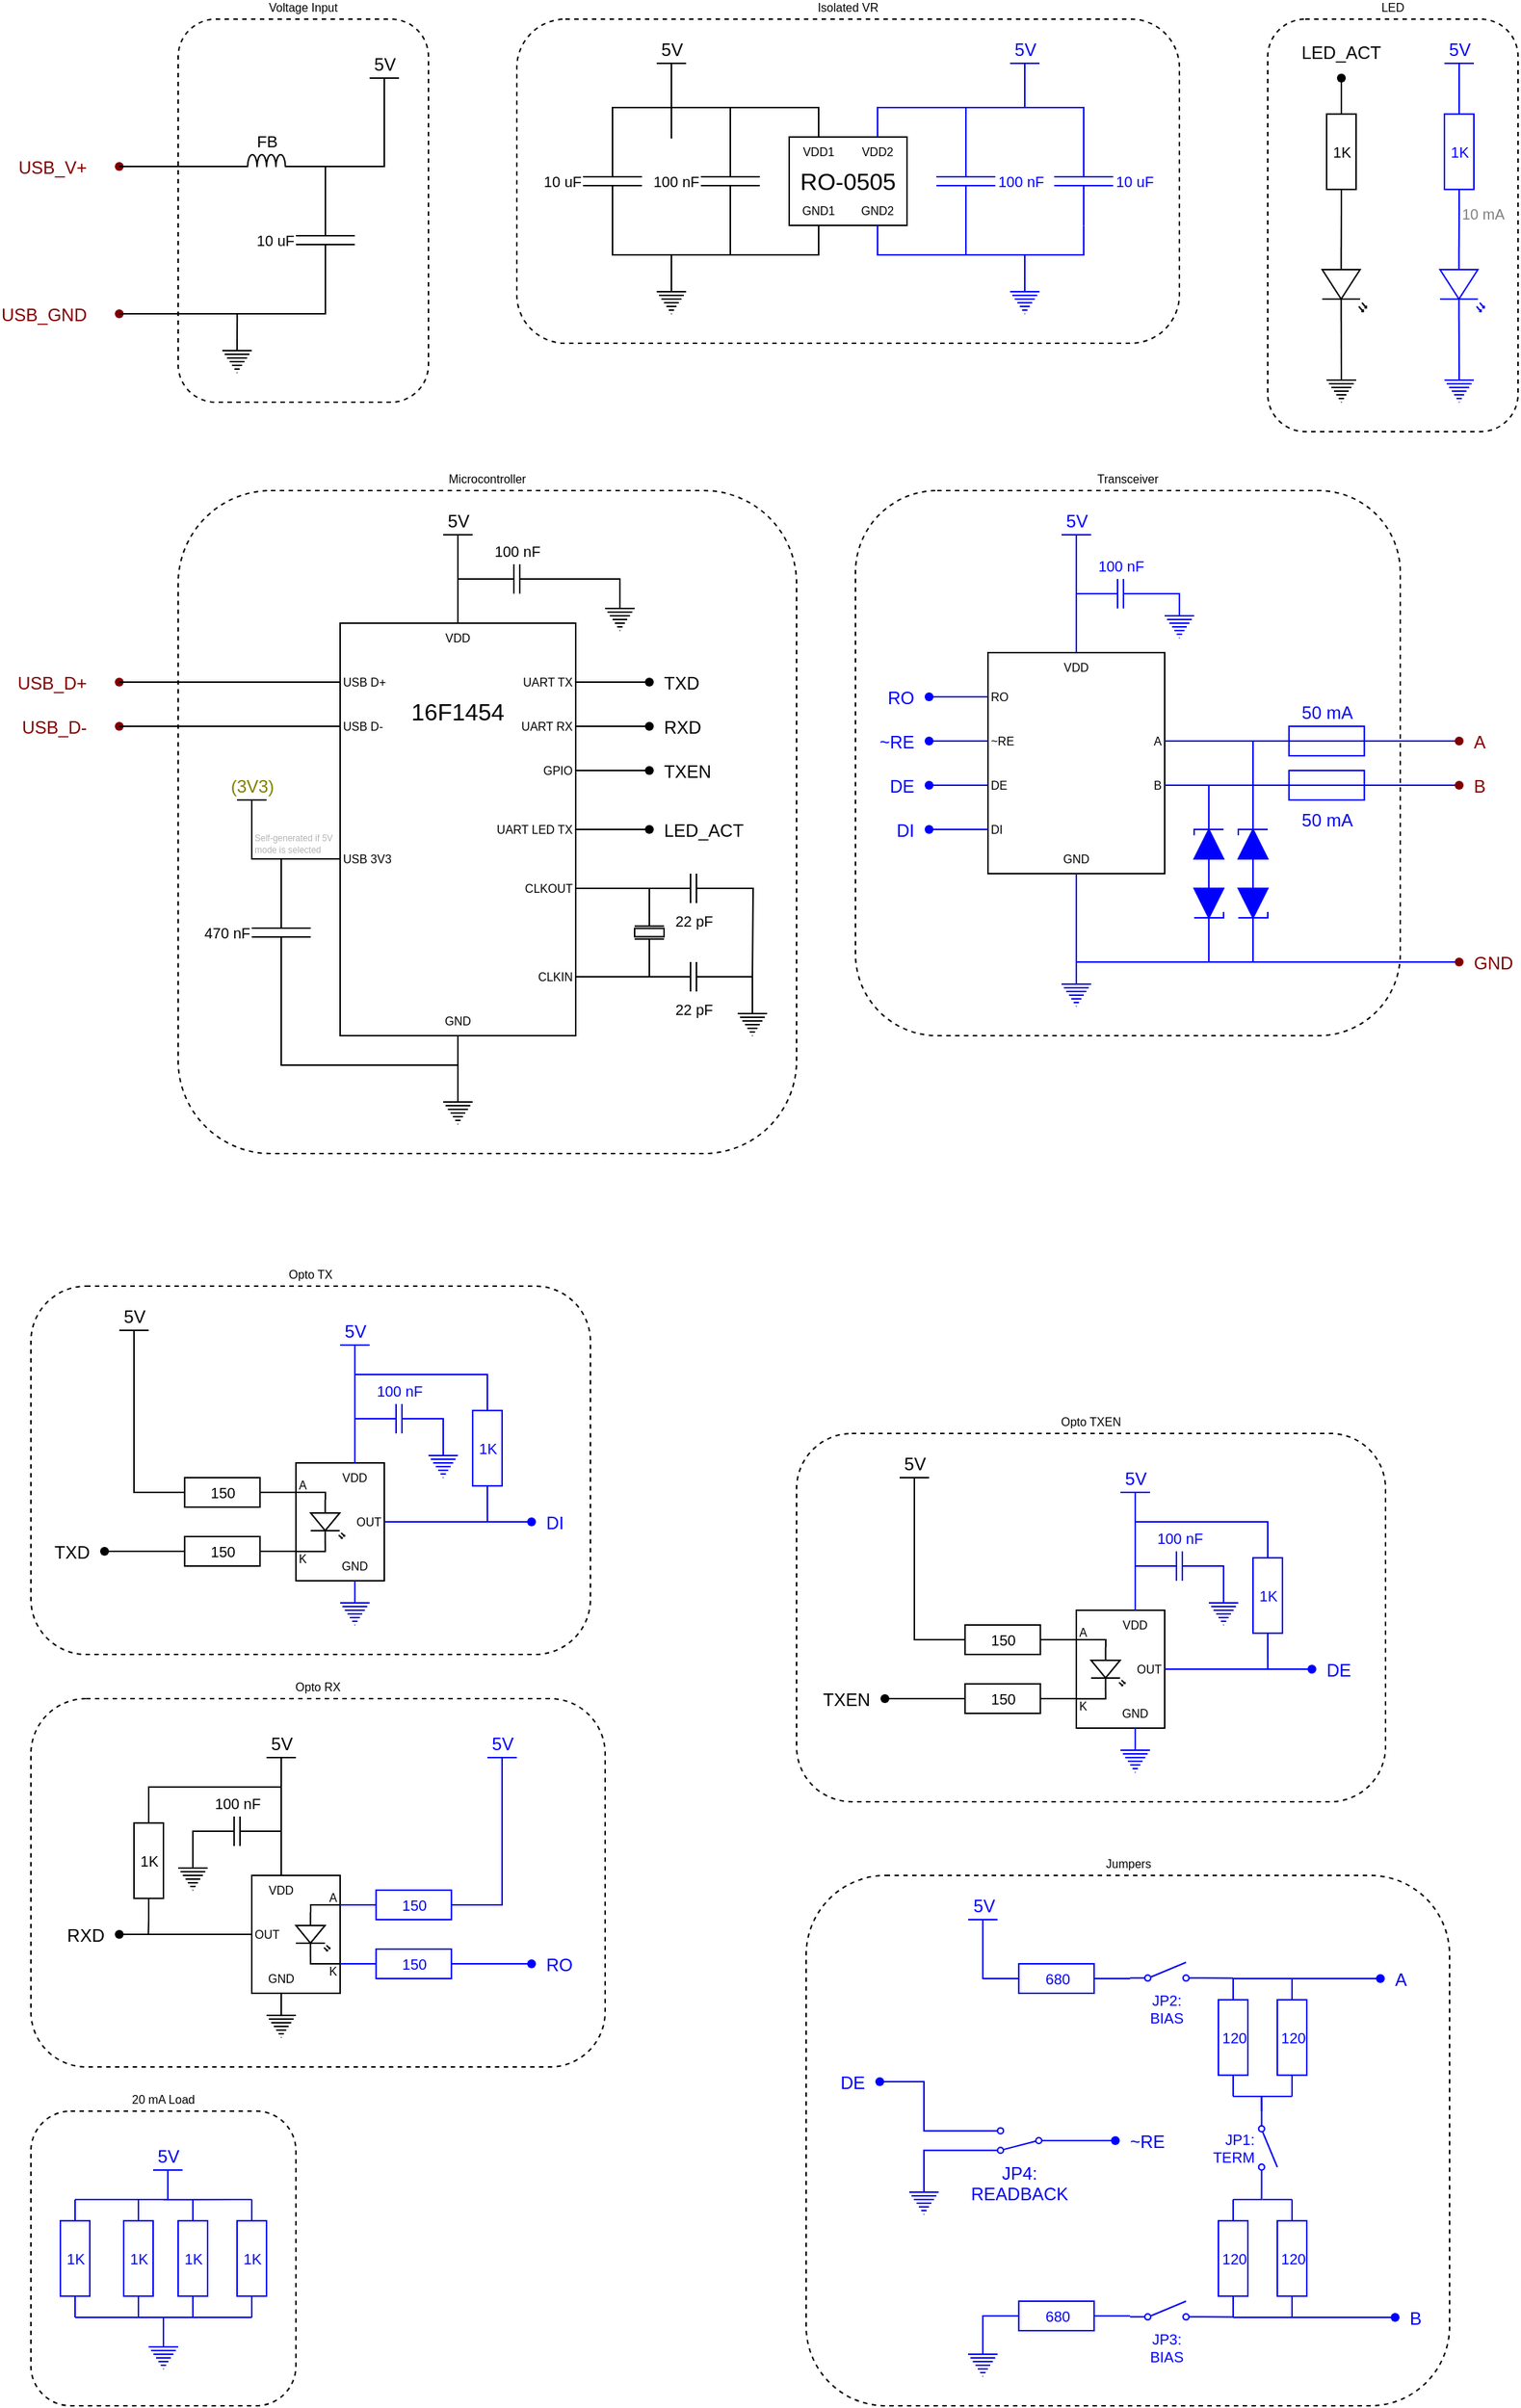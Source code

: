 <mxfile version="19.0.3" type="device"><diagram name="Page-1" id="7e0a89b8-554c-2b80-1dc8-d5c74ca68de4"><mxGraphModel dx="976" dy="689" grid="1" gridSize="10" guides="1" tooltips="1" connect="1" arrows="1" fold="1" page="1" pageScale="1" pageWidth="1100" pageHeight="850" background="none" math="0" shadow="0"><root><mxCell id="0"/><mxCell id="1" parent="0"/><mxCell id="uUjsE4tmyH-p77XcO4Gk-180" value="Transceiver" style="rounded=1;whiteSpace=wrap;html=1;fontSize=8;dashed=1;glass=0;fillColor=none;labelPosition=center;verticalLabelPosition=top;align=center;verticalAlign=bottom;" parent="1" vertex="1"><mxGeometry x="620" y="360" width="370" height="370" as="geometry"/></mxCell><mxCell id="uUjsE4tmyH-p77XcO4Gk-135" value="Opto RX" style="rounded=1;whiteSpace=wrap;html=1;fontSize=8;dashed=1;glass=0;fillColor=none;labelPosition=center;verticalLabelPosition=top;align=center;verticalAlign=bottom;" parent="1" vertex="1"><mxGeometry x="60" y="1180" width="390" height="250" as="geometry"/></mxCell><mxCell id="uUjsE4tmyH-p77XcO4Gk-70" value="Opto TX" style="rounded=1;whiteSpace=wrap;html=1;fontSize=8;dashed=1;glass=0;fillColor=none;labelPosition=center;verticalLabelPosition=top;align=center;verticalAlign=bottom;" parent="1" vertex="1"><mxGeometry x="60" y="900" width="380" height="250" as="geometry"/></mxCell><mxCell id="UiWXOmMV1yArxUJ8jYI7-88" value="Microcontroller" style="rounded=1;whiteSpace=wrap;html=1;fontSize=8;dashed=1;glass=0;fillColor=none;labelPosition=center;verticalLabelPosition=top;align=center;verticalAlign=bottom;" parent="1" vertex="1"><mxGeometry x="160" y="360" width="420" height="450" as="geometry"/></mxCell><mxCell id="UiWXOmMV1yArxUJ8jYI7-125" value="LED" style="rounded=1;whiteSpace=wrap;html=1;fontSize=8;dashed=1;glass=0;fillColor=none;labelPosition=center;verticalLabelPosition=top;align=center;verticalAlign=bottom;spacingLeft=0;" parent="1" vertex="1"><mxGeometry x="900" y="40" width="170" height="280" as="geometry"/></mxCell><mxCell id="UiWXOmMV1yArxUJ8jYI7-28" value="Voltage Input" style="rounded=1;whiteSpace=wrap;html=1;fontSize=8;dashed=1;glass=0;fillColor=none;labelPosition=center;verticalLabelPosition=top;align=center;verticalAlign=bottom;" parent="1" vertex="1"><mxGeometry x="160" y="40" width="170" height="260" as="geometry"/></mxCell><mxCell id="UiWXOmMV1yArxUJ8jYI7-1" value="USB_V+" style="shape=waypoint;sketch=0;fillStyle=solid;size=6;pointerEvents=1;points=[];fillColor=none;resizable=0;rotatable=0;perimeter=centerPerimeter;snapToPoint=1;strokeColor=#800000;labelPosition=left;verticalLabelPosition=middle;align=right;verticalAlign=middle;fontColor=#800000;" parent="1" vertex="1"><mxGeometry x="100" y="120" width="40" height="40" as="geometry"/></mxCell><mxCell id="UiWXOmMV1yArxUJ8jYI7-3" style="edgeStyle=orthogonalEdgeStyle;rounded=0;orthogonalLoop=1;jettySize=auto;html=1;fontSize=10;fontColor=#000000;endArrow=none;endFill=0;" parent="1" target="UiWXOmMV1yArxUJ8jYI7-1" edge="1"><mxGeometry relative="1" as="geometry"><mxPoint x="200.333" y="140" as="targetPoint"/><mxPoint x="200" y="140" as="sourcePoint"/><Array as="points"><mxPoint x="200" y="140"/></Array></mxGeometry></mxCell><mxCell id="UiWXOmMV1yArxUJ8jYI7-11" style="edgeStyle=orthogonalEdgeStyle;shape=connector;rounded=0;orthogonalLoop=1;jettySize=auto;html=1;exitX=0;exitY=0.5;exitDx=0;exitDy=0;exitPerimeter=0;labelBackgroundColor=default;fontFamily=Helvetica;fontSize=10;fontColor=#000000;endArrow=none;endFill=0;strokeColor=default;entryX=1;entryY=1;entryDx=0;entryDy=0;entryPerimeter=0;" parent="1" source="UiWXOmMV1yArxUJ8jYI7-10" target="uUjsE4tmyH-p77XcO4Gk-2" edge="1"><mxGeometry relative="1" as="geometry"><mxPoint x="320" y="140" as="targetPoint"/><Array as="points"><mxPoint x="260" y="140"/></Array></mxGeometry></mxCell><mxCell id="uUjsE4tmyH-p77XcO4Gk-3" style="edgeStyle=orthogonalEdgeStyle;shape=connector;rounded=0;orthogonalLoop=1;jettySize=auto;html=1;exitX=1;exitY=0.5;exitDx=0;exitDy=0;exitPerimeter=0;labelBackgroundColor=default;fontFamily=Helvetica;fontSize=11;fontColor=default;endArrow=none;endFill=0;strokeColor=default;" parent="1" source="UiWXOmMV1yArxUJ8jYI7-10" edge="1"><mxGeometry relative="1" as="geometry"><mxPoint x="200" y="240" as="targetPoint"/><Array as="points"><mxPoint x="260" y="240"/></Array></mxGeometry></mxCell><mxCell id="UiWXOmMV1yArxUJ8jYI7-10" value="10 uF" style="pointerEvents=1;verticalLabelPosition=middle;shadow=0;dashed=0;align=right;html=1;verticalAlign=middle;shape=mxgraph.electrical.capacitors.capacitor_1;fontColor=#000000;strokeColor=#000000;fontSize=10;direction=south;labelPosition=left;" parent="1" vertex="1"><mxGeometry x="240" y="160" width="40" height="60" as="geometry"/></mxCell><mxCell id="uUjsE4tmyH-p77XcO4Gk-1" style="edgeStyle=orthogonalEdgeStyle;rounded=0;orthogonalLoop=1;jettySize=auto;html=1;exitX=0.5;exitY=0;exitDx=0;exitDy=0;exitPerimeter=0;endArrow=none;endFill=0;" parent="1" source="UiWXOmMV1yArxUJ8jYI7-14" edge="1"><mxGeometry relative="1" as="geometry"><mxPoint x="200.111" y="240" as="targetPoint"/></mxGeometry></mxCell><mxCell id="UiWXOmMV1yArxUJ8jYI7-14" value="" style="pointerEvents=1;verticalLabelPosition=bottom;shadow=0;dashed=0;align=center;html=1;verticalAlign=top;shape=mxgraph.electrical.signal_sources.protective_earth;fontFamily=Helvetica;fontSize=10;fontColor=#000000;strokeColor=#000000;" parent="1" vertex="1"><mxGeometry x="190" y="260" width="20" height="20" as="geometry"/></mxCell><mxCell id="UiWXOmMV1yArxUJ8jYI7-18" style="edgeStyle=orthogonalEdgeStyle;shape=connector;rounded=0;orthogonalLoop=1;jettySize=auto;html=1;exitX=0.5;exitY=0;exitDx=0;exitDy=0;exitPerimeter=0;labelBackgroundColor=default;fontFamily=Helvetica;fontSize=10;fontColor=#000000;endArrow=none;endFill=0;strokeColor=default;" parent="1" source="UiWXOmMV1yArxUJ8jYI7-17" edge="1"><mxGeometry relative="1" as="geometry"><mxPoint x="260" y="140" as="targetPoint"/><Array as="points"><mxPoint x="300" y="140"/></Array></mxGeometry></mxCell><mxCell id="UiWXOmMV1yArxUJ8jYI7-17" value="5V" style="verticalLabelPosition=top;verticalAlign=bottom;shape=mxgraph.electrical.signal_sources.vdd;shadow=0;dashed=0;align=center;strokeWidth=1;fontSize=12;html=1;flipV=1;fontFamily=Helvetica;fontColor=#000000;" parent="1" vertex="1"><mxGeometry x="290" y="80" width="20" height="20" as="geometry"/></mxCell><mxCell id="UiWXOmMV1yArxUJ8jYI7-25" value="USB_GND" style="shape=waypoint;sketch=0;fillStyle=solid;size=6;pointerEvents=1;points=[];fillColor=none;resizable=0;rotatable=0;perimeter=centerPerimeter;snapToPoint=1;strokeColor=#800000;labelPosition=left;verticalLabelPosition=middle;align=right;verticalAlign=middle;fontColor=#800000;" parent="1" vertex="1"><mxGeometry x="100" y="220" width="40" height="40" as="geometry"/></mxCell><mxCell id="UiWXOmMV1yArxUJ8jYI7-27" style="edgeStyle=orthogonalEdgeStyle;shape=connector;rounded=0;orthogonalLoop=1;jettySize=auto;html=1;entryX=0.638;entryY=0.522;entryDx=0;entryDy=0;entryPerimeter=0;labelBackgroundColor=default;fontFamily=Helvetica;fontSize=10;fontColor=#000000;endArrow=none;endFill=0;strokeColor=default;" parent="1" target="UiWXOmMV1yArxUJ8jYI7-25" edge="1"><mxGeometry relative="1" as="geometry"><mxPoint x="200" y="240" as="sourcePoint"/><Array as="points"><mxPoint x="200" y="240"/></Array></mxGeometry></mxCell><mxCell id="UiWXOmMV1yArxUJ8jYI7-57" value="USB_D+" style="shape=waypoint;sketch=0;fillStyle=solid;size=6;pointerEvents=1;points=[];fillColor=none;resizable=0;rotatable=0;perimeter=centerPerimeter;snapToPoint=1;strokeColor=#800000;labelPosition=left;verticalLabelPosition=middle;align=right;verticalAlign=middle;fontColor=#800000;" parent="1" vertex="1"><mxGeometry x="100" y="470" width="40" height="40" as="geometry"/></mxCell><mxCell id="UiWXOmMV1yArxUJ8jYI7-58" value="USB_D-" style="shape=waypoint;sketch=0;fillStyle=solid;size=6;pointerEvents=1;points=[];fillColor=none;resizable=0;rotatable=0;perimeter=centerPerimeter;snapToPoint=1;strokeColor=#800000;labelPosition=left;verticalLabelPosition=middle;align=right;verticalAlign=middle;fontColor=#800000;" parent="1" vertex="1"><mxGeometry x="100" y="500" width="40" height="40" as="geometry"/></mxCell><mxCell id="UiWXOmMV1yArxUJ8jYI7-59" style="edgeStyle=orthogonalEdgeStyle;shape=connector;rounded=0;orthogonalLoop=1;jettySize=auto;html=1;exitX=0;exitY=0.5;exitDx=0;exitDy=0;labelBackgroundColor=default;fontFamily=Helvetica;fontSize=10;fontColor=#000000;endArrow=none;endFill=0;strokeColor=default;" parent="1" source="UiWXOmMV1yArxUJ8jYI7-43" target="UiWXOmMV1yArxUJ8jYI7-58" edge="1"><mxGeometry relative="1" as="geometry"/></mxCell><mxCell id="UiWXOmMV1yArxUJ8jYI7-60" style="edgeStyle=orthogonalEdgeStyle;shape=connector;rounded=0;orthogonalLoop=1;jettySize=auto;html=1;exitX=0;exitY=0.5;exitDx=0;exitDy=0;labelBackgroundColor=default;fontFamily=Helvetica;fontSize=10;fontColor=#000000;endArrow=none;endFill=0;strokeColor=default;" parent="1" source="UiWXOmMV1yArxUJ8jYI7-47" target="UiWXOmMV1yArxUJ8jYI7-57" edge="1"><mxGeometry relative="1" as="geometry"/></mxCell><mxCell id="UiWXOmMV1yArxUJ8jYI7-68" style="edgeStyle=orthogonalEdgeStyle;shape=connector;rounded=0;orthogonalLoop=1;jettySize=auto;html=1;exitX=1;exitY=0.5;exitDx=0;exitDy=0;exitPerimeter=0;labelBackgroundColor=default;fontFamily=Helvetica;fontSize=10;fontColor=#000000;endArrow=none;endFill=0;strokeColor=default;" parent="1" source="UiWXOmMV1yArxUJ8jYI7-61" edge="1"><mxGeometry relative="1" as="geometry"><mxPoint x="350" y="750" as="targetPoint"/><Array as="points"><mxPoint x="230" y="750"/></Array></mxGeometry></mxCell><mxCell id="UiWXOmMV1yArxUJ8jYI7-61" value="470 nF" style="pointerEvents=1;verticalLabelPosition=middle;shadow=0;dashed=0;align=right;html=1;verticalAlign=middle;shape=mxgraph.electrical.capacitors.capacitor_1;fontColor=#000000;strokeColor=#000000;fontSize=10;direction=south;labelPosition=left;" parent="1" vertex="1"><mxGeometry x="210" y="630" width="40" height="60" as="geometry"/></mxCell><mxCell id="UiWXOmMV1yArxUJ8jYI7-62" style="edgeStyle=orthogonalEdgeStyle;shape=connector;rounded=0;orthogonalLoop=1;jettySize=auto;html=1;exitX=0;exitY=0.5;exitDx=0;exitDy=0;entryX=0;entryY=0.5;entryDx=0;entryDy=0;entryPerimeter=0;labelBackgroundColor=default;fontFamily=Helvetica;fontSize=10;fontColor=#000000;endArrow=none;endFill=0;strokeColor=default;" parent="1" source="UiWXOmMV1yArxUJ8jYI7-55" target="UiWXOmMV1yArxUJ8jYI7-61" edge="1"><mxGeometry relative="1" as="geometry"/></mxCell><mxCell id="UiWXOmMV1yArxUJ8jYI7-65" style="edgeStyle=orthogonalEdgeStyle;shape=connector;rounded=0;orthogonalLoop=1;jettySize=auto;html=1;exitX=0.5;exitY=0;exitDx=0;exitDy=0;exitPerimeter=0;labelBackgroundColor=default;fontFamily=Helvetica;fontSize=10;fontColor=#000000;endArrow=none;endFill=0;strokeColor=default;" parent="1" edge="1"><mxGeometry relative="1" as="geometry"><mxPoint x="230" y="610" as="targetPoint"/><mxPoint x="210" y="590" as="sourcePoint"/><Array as="points"><mxPoint x="210" y="610"/></Array></mxGeometry></mxCell><mxCell id="UiWXOmMV1yArxUJ8jYI7-64" value="(3V3)" style="verticalLabelPosition=top;verticalAlign=bottom;shape=mxgraph.electrical.signal_sources.vdd;shadow=0;dashed=0;align=center;strokeWidth=1;fontSize=12;html=1;flipV=1;fontFamily=Helvetica;fontColor=#808000;" parent="1" vertex="1"><mxGeometry x="200" y="570" width="20" height="20" as="geometry"/></mxCell><mxCell id="UiWXOmMV1yArxUJ8jYI7-66" value="" style="pointerEvents=1;verticalLabelPosition=bottom;shadow=0;dashed=0;align=center;html=1;verticalAlign=top;shape=mxgraph.electrical.signal_sources.protective_earth;fontFamily=Helvetica;fontSize=10;fontColor=#000000;strokeColor=#000000;" parent="1" vertex="1"><mxGeometry x="340" y="770" width="20" height="20" as="geometry"/></mxCell><mxCell id="UiWXOmMV1yArxUJ8jYI7-67" style="edgeStyle=orthogonalEdgeStyle;shape=connector;rounded=0;orthogonalLoop=1;jettySize=auto;html=1;exitX=0.5;exitY=1;exitDx=0;exitDy=0;entryX=0.5;entryY=0;entryDx=0;entryDy=0;entryPerimeter=0;labelBackgroundColor=default;fontFamily=Helvetica;fontSize=10;fontColor=#000000;endArrow=none;endFill=0;strokeColor=default;" parent="1" source="UiWXOmMV1yArxUJ8jYI7-46" target="UiWXOmMV1yArxUJ8jYI7-66" edge="1"><mxGeometry relative="1" as="geometry"/></mxCell><mxCell id="UiWXOmMV1yArxUJ8jYI7-72" value="TXD" style="shape=waypoint;sketch=0;fillStyle=solid;size=6;pointerEvents=1;points=[];fillColor=none;resizable=0;rotatable=0;perimeter=centerPerimeter;snapToPoint=1;strokeColor=default;labelPosition=right;verticalLabelPosition=middle;align=left;verticalAlign=middle;fontColor=default;spacingLeft=-12;" parent="1" vertex="1"><mxGeometry x="460" y="470" width="40" height="40" as="geometry"/></mxCell><mxCell id="UiWXOmMV1yArxUJ8jYI7-75" value="RXD" style="shape=waypoint;sketch=0;fillStyle=solid;size=6;pointerEvents=1;points=[];fillColor=none;resizable=0;rotatable=0;perimeter=centerPerimeter;snapToPoint=1;strokeColor=default;labelPosition=right;verticalLabelPosition=middle;align=left;verticalAlign=middle;fontColor=default;spacingLeft=-12;" parent="1" vertex="1"><mxGeometry x="460" y="500" width="40" height="40" as="geometry"/></mxCell><mxCell id="UiWXOmMV1yArxUJ8jYI7-79" value="LED_ACT" style="shape=waypoint;sketch=0;fillStyle=solid;size=6;pointerEvents=1;points=[];fillColor=none;resizable=0;rotatable=0;perimeter=centerPerimeter;snapToPoint=1;strokeColor=#000000;labelPosition=right;verticalLabelPosition=middle;align=left;verticalAlign=middle;fontColor=default;spacingTop=0;spacingLeft=-12;" parent="1" vertex="1"><mxGeometry x="460" y="570" width="40" height="40" as="geometry"/></mxCell><mxCell id="UiWXOmMV1yArxUJ8jYI7-81" style="edgeStyle=orthogonalEdgeStyle;shape=connector;rounded=0;orthogonalLoop=1;jettySize=auto;html=1;exitX=1;exitY=0.5;exitDx=0;exitDy=0;labelBackgroundColor=default;fontFamily=Helvetica;fontSize=10;fontColor=default;endArrow=none;endFill=0;strokeColor=default;labelPosition=right;verticalLabelPosition=middle;align=left;verticalAlign=middle;" parent="1" source="UiWXOmMV1yArxUJ8jYI7-51" target="UiWXOmMV1yArxUJ8jYI7-79" edge="1"><mxGeometry relative="1" as="geometry"/></mxCell><mxCell id="UiWXOmMV1yArxUJ8jYI7-84" style="edgeStyle=orthogonalEdgeStyle;shape=connector;rounded=0;orthogonalLoop=1;jettySize=auto;html=1;exitX=1;exitY=0.5;exitDx=0;exitDy=0;labelBackgroundColor=default;fontFamily=Helvetica;fontSize=10;fontColor=default;endArrow=none;endFill=0;strokeColor=default;" parent="1" source="UiWXOmMV1yArxUJ8jYI7-38" target="UiWXOmMV1yArxUJ8jYI7-72" edge="1"><mxGeometry relative="1" as="geometry"/></mxCell><mxCell id="UiWXOmMV1yArxUJ8jYI7-85" style="edgeStyle=orthogonalEdgeStyle;shape=connector;rounded=0;orthogonalLoop=1;jettySize=auto;html=1;exitX=1;exitY=0.5;exitDx=0;exitDy=0;labelBackgroundColor=default;fontFamily=Helvetica;fontSize=10;fontColor=default;endArrow=none;endFill=0;strokeColor=default;" parent="1" source="UiWXOmMV1yArxUJ8jYI7-39" target="UiWXOmMV1yArxUJ8jYI7-75" edge="1"><mxGeometry relative="1" as="geometry"/></mxCell><mxCell id="UiWXOmMV1yArxUJ8jYI7-90" style="edgeStyle=orthogonalEdgeStyle;shape=connector;rounded=0;orthogonalLoop=1;jettySize=auto;html=1;exitX=0.5;exitY=0;exitDx=0;exitDy=0;exitPerimeter=0;labelBackgroundColor=default;fontFamily=Helvetica;fontSize=10;fontColor=default;endArrow=none;endFill=0;strokeColor=default;" parent="1" source="UiWXOmMV1yArxUJ8jYI7-89" edge="1"><mxGeometry relative="1" as="geometry"><mxPoint x="350" y="450" as="targetPoint"/></mxGeometry></mxCell><mxCell id="UiWXOmMV1yArxUJ8jYI7-101" style="edgeStyle=orthogonalEdgeStyle;shape=connector;rounded=0;orthogonalLoop=1;jettySize=auto;html=1;exitX=1;exitY=0.5;exitDx=0;exitDy=0;exitPerimeter=0;entryX=0;entryY=0.57;entryDx=0;entryDy=0;entryPerimeter=0;labelBackgroundColor=default;fontFamily=Helvetica;fontSize=10;fontColor=default;endArrow=none;endFill=0;strokeColor=default;" parent="1" source="UiWXOmMV1yArxUJ8jYI7-92" target="UiWXOmMV1yArxUJ8jYI7-94" edge="1"><mxGeometry relative="1" as="geometry"/></mxCell><mxCell id="uUjsE4tmyH-p77XcO4Gk-22" style="edgeStyle=orthogonalEdgeStyle;shape=connector;rounded=0;orthogonalLoop=1;jettySize=auto;html=1;exitX=0;exitY=0.5;exitDx=0;exitDy=0;exitPerimeter=0;labelBackgroundColor=default;fontFamily=Helvetica;fontSize=11;fontColor=default;endArrow=none;endFill=0;strokeColor=default;" parent="1" source="UiWXOmMV1yArxUJ8jYI7-92" target="uUjsE4tmyH-p77XcO4Gk-21" edge="1"><mxGeometry relative="1" as="geometry"/></mxCell><mxCell id="UiWXOmMV1yArxUJ8jYI7-92" value="1K" style="pointerEvents=1;verticalLabelPosition=middle;shadow=0;dashed=0;align=center;html=1;verticalAlign=middle;shape=mxgraph.electrical.resistors.resistor_1;fontFamily=Helvetica;fontSize=10;fontColor=default;strokeColor=#000000;direction=south;labelPosition=center;" parent="1" vertex="1"><mxGeometry x="940" y="90" width="20" height="80" as="geometry"/></mxCell><mxCell id="UiWXOmMV1yArxUJ8jYI7-100" style="edgeStyle=orthogonalEdgeStyle;shape=connector;rounded=0;orthogonalLoop=1;jettySize=auto;html=1;exitX=1;exitY=0.57;exitDx=0;exitDy=0;exitPerimeter=0;entryX=0.462;entryY=0.458;entryDx=0;entryDy=0;entryPerimeter=0;labelBackgroundColor=default;fontFamily=Helvetica;fontSize=10;fontColor=default;endArrow=none;endFill=0;strokeColor=default;" parent="1" source="UiWXOmMV1yArxUJ8jYI7-94" edge="1"><mxGeometry relative="1" as="geometry"><mxPoint x="950" y="280.0" as="targetPoint"/></mxGeometry></mxCell><mxCell id="UiWXOmMV1yArxUJ8jYI7-94" value="" style="verticalLabelPosition=bottom;shadow=0;dashed=0;align=center;html=1;verticalAlign=top;shape=mxgraph.electrical.opto_electronics.led_2;pointerEvents=1;fontFamily=Helvetica;fontSize=10;fontColor=default;strokeColor=#000000;direction=south;" parent="1" vertex="1"><mxGeometry x="937" y="195" width="30" height="50" as="geometry"/></mxCell><mxCell id="UiWXOmMV1yArxUJ8jYI7-106" style="edgeStyle=orthogonalEdgeStyle;shape=connector;rounded=0;orthogonalLoop=1;jettySize=auto;html=1;exitX=1;exitY=0.57;exitDx=0;exitDy=0;exitPerimeter=0;labelBackgroundColor=default;fontFamily=Helvetica;fontSize=10;fontColor=default;endArrow=none;endFill=0;strokeColor=default;" parent="1" edge="1"><mxGeometry relative="1" as="geometry"><mxPoint x="1030" y="760" as="targetPoint"/></mxGeometry></mxCell><mxCell id="UiWXOmMV1yArxUJ8jYI7-89" value="5V" style="verticalLabelPosition=top;verticalAlign=bottom;shape=mxgraph.electrical.signal_sources.vdd;shadow=0;dashed=0;align=center;strokeWidth=1;fontSize=12;html=1;flipV=1;fontFamily=Helvetica;fontColor=#000000;" parent="1" vertex="1"><mxGeometry x="340" y="390" width="20" height="20" as="geometry"/></mxCell><mxCell id="UiWXOmMV1yArxUJ8jYI7-129" style="edgeStyle=orthogonalEdgeStyle;shape=connector;rounded=0;orthogonalLoop=1;jettySize=auto;html=1;exitX=0;exitY=0.5;exitDx=0;exitDy=0;exitPerimeter=0;entryX=0.5;entryY=0;entryDx=0;entryDy=0;entryPerimeter=0;labelBackgroundColor=default;fontFamily=Helvetica;fontSize=10;fontColor=default;endArrow=none;endFill=0;strokeColor=default;" parent="1" source="UiWXOmMV1yArxUJ8jYI7-127" target="UiWXOmMV1yArxUJ8jYI7-128" edge="1"><mxGeometry relative="1" as="geometry"><Array as="points"><mxPoint x="460" y="420"/></Array></mxGeometry></mxCell><mxCell id="UiWXOmMV1yArxUJ8jYI7-131" style="edgeStyle=orthogonalEdgeStyle;shape=connector;rounded=0;orthogonalLoop=1;jettySize=auto;html=1;exitX=1;exitY=0.5;exitDx=0;exitDy=0;exitPerimeter=0;labelBackgroundColor=default;fontFamily=Helvetica;fontSize=10;fontColor=default;endArrow=none;endFill=0;strokeColor=default;" parent="1" source="UiWXOmMV1yArxUJ8jYI7-127" edge="1"><mxGeometry relative="1" as="geometry"><mxPoint x="350" y="420" as="targetPoint"/></mxGeometry></mxCell><mxCell id="UiWXOmMV1yArxUJ8jYI7-127" value="100 nF" style="pointerEvents=1;verticalLabelPosition=top;shadow=0;dashed=0;align=center;html=1;verticalAlign=bottom;shape=mxgraph.electrical.capacitors.capacitor_1;fontColor=#000000;strokeColor=#000000;fontSize=10;direction=west;labelPosition=center;" parent="1" vertex="1"><mxGeometry x="370" y="410" width="40" height="20" as="geometry"/></mxCell><mxCell id="UiWXOmMV1yArxUJ8jYI7-128" value="" style="pointerEvents=1;verticalLabelPosition=bottom;shadow=0;dashed=0;align=center;html=1;verticalAlign=top;shape=mxgraph.electrical.signal_sources.protective_earth;fontFamily=Helvetica;fontSize=10;fontColor=#000000;strokeColor=#000000;" parent="1" vertex="1"><mxGeometry x="450" y="435" width="20" height="20" as="geometry"/></mxCell><mxCell id="uUjsE4tmyH-p77XcO4Gk-2" value="FB" style="pointerEvents=1;verticalLabelPosition=top;shadow=0;dashed=0;align=center;html=1;verticalAlign=bottom;shape=mxgraph.electrical.inductors.inductor_3;fontFamily=Helvetica;fontSize=11;fontColor=default;labelPosition=center;" parent="1" vertex="1"><mxGeometry x="200" y="132" width="40" height="8" as="geometry"/></mxCell><mxCell id="UiWXOmMV1yArxUJ8jYI7-69" value="Self-generated if 5V mode is selected&lt;br&gt;&lt;p style=&quot;margin: 0px; font-size: 6px;&quot;&gt;&lt;/p&gt;" style="text;html=1;strokeColor=none;fillColor=none;align=left;verticalAlign=middle;whiteSpace=wrap;rounded=0;glass=0;dashed=1;fontSize=6;labelPosition=center;verticalLabelPosition=middle;fontColor=#B3B3B3;" parent="1" vertex="1"><mxGeometry x="210" y="590" width="60" height="20" as="geometry"/></mxCell><mxCell id="uUjsE4tmyH-p77XcO4Gk-8" style="edgeStyle=orthogonalEdgeStyle;shape=connector;rounded=0;orthogonalLoop=1;jettySize=auto;html=1;exitX=0;exitY=0.5;exitDx=0;exitDy=0;exitPerimeter=0;entryX=1;entryY=0.5;entryDx=0;entryDy=0;labelBackgroundColor=default;fontFamily=Helvetica;fontSize=11;fontColor=default;endArrow=none;endFill=0;strokeColor=default;" parent="1" source="uUjsE4tmyH-p77XcO4Gk-4" target="UiWXOmMV1yArxUJ8jYI7-48" edge="1"><mxGeometry relative="1" as="geometry"><Array as="points"><mxPoint x="480" y="630"/></Array></mxGeometry></mxCell><mxCell id="uUjsE4tmyH-p77XcO4Gk-10" style="edgeStyle=orthogonalEdgeStyle;shape=connector;rounded=0;orthogonalLoop=1;jettySize=auto;html=1;exitX=1;exitY=0.5;exitDx=0;exitDy=0;exitPerimeter=0;entryX=1;entryY=0.5;entryDx=0;entryDy=0;labelBackgroundColor=default;fontFamily=Helvetica;fontSize=11;fontColor=default;endArrow=none;endFill=0;strokeColor=default;" parent="1" source="uUjsE4tmyH-p77XcO4Gk-4" target="UiWXOmMV1yArxUJ8jYI7-54" edge="1"><mxGeometry relative="1" as="geometry"><Array as="points"><mxPoint x="460" y="690"/><mxPoint x="460" y="690"/></Array></mxGeometry></mxCell><mxCell id="uUjsE4tmyH-p77XcO4Gk-4" value="" style="pointerEvents=1;verticalLabelPosition=bottom;shadow=0;dashed=0;align=center;html=1;verticalAlign=top;shape=mxgraph.electrical.miscellaneous.crystal_1;fontFamily=Helvetica;fontSize=11;fontColor=default;strokeColor=default;direction=south;" parent="1" vertex="1"><mxGeometry x="470" y="640" width="20" height="40" as="geometry"/></mxCell><mxCell id="uUjsE4tmyH-p77XcO4Gk-7" style="edgeStyle=orthogonalEdgeStyle;shape=connector;rounded=0;orthogonalLoop=1;jettySize=auto;html=1;exitX=1;exitY=0.5;exitDx=0;exitDy=0;entryX=0.541;entryY=0.544;entryDx=0;entryDy=0;entryPerimeter=0;labelBackgroundColor=default;fontFamily=Helvetica;fontSize=11;fontColor=default;endArrow=none;endFill=0;strokeColor=default;" parent="1" source="uUjsE4tmyH-p77XcO4Gk-5" target="uUjsE4tmyH-p77XcO4Gk-6" edge="1"><mxGeometry relative="1" as="geometry"/></mxCell><mxCell id="uUjsE4tmyH-p77XcO4Gk-6" value="TXEN" style="shape=waypoint;sketch=0;fillStyle=solid;size=6;pointerEvents=1;points=[];fillColor=none;resizable=0;rotatable=0;perimeter=centerPerimeter;snapToPoint=1;strokeColor=#000000;labelPosition=right;verticalLabelPosition=middle;align=left;verticalAlign=middle;fontColor=default;spacingTop=0;spacingLeft=-12;" parent="1" vertex="1"><mxGeometry x="460" y="530" width="40" height="40" as="geometry"/></mxCell><mxCell id="uUjsE4tmyH-p77XcO4Gk-14" style="edgeStyle=orthogonalEdgeStyle;shape=connector;rounded=0;orthogonalLoop=1;jettySize=auto;html=1;exitX=1;exitY=0.5;exitDx=0;exitDy=0;exitPerimeter=0;labelBackgroundColor=default;fontFamily=Helvetica;fontSize=11;fontColor=default;endArrow=none;endFill=0;strokeColor=default;" parent="1" source="uUjsE4tmyH-p77XcO4Gk-11" edge="1"><mxGeometry relative="1" as="geometry"><mxPoint x="480" y="630" as="targetPoint"/></mxGeometry></mxCell><mxCell id="uUjsE4tmyH-p77XcO4Gk-17" style="edgeStyle=orthogonalEdgeStyle;shape=connector;rounded=0;orthogonalLoop=1;jettySize=auto;html=1;exitX=0;exitY=0.5;exitDx=0;exitDy=0;exitPerimeter=0;labelBackgroundColor=default;fontFamily=Helvetica;fontSize=11;fontColor=default;endArrow=none;endFill=0;strokeColor=default;" parent="1" source="uUjsE4tmyH-p77XcO4Gk-11" edge="1"><mxGeometry relative="1" as="geometry"><mxPoint x="550" y="690" as="targetPoint"/></mxGeometry></mxCell><mxCell id="uUjsE4tmyH-p77XcO4Gk-11" value="22 pF" style="pointerEvents=1;verticalLabelPosition=bottom;shadow=0;dashed=0;align=center;html=1;verticalAlign=top;shape=mxgraph.electrical.capacitors.capacitor_1;fontColor=#000000;strokeColor=#000000;fontSize=10;direction=west;labelPosition=center;" parent="1" vertex="1"><mxGeometry x="490" y="620" width="40" height="20" as="geometry"/></mxCell><mxCell id="uUjsE4tmyH-p77XcO4Gk-13" style="edgeStyle=orthogonalEdgeStyle;shape=connector;rounded=0;orthogonalLoop=1;jettySize=auto;html=1;exitX=1;exitY=0.5;exitDx=0;exitDy=0;exitPerimeter=0;labelBackgroundColor=default;fontFamily=Helvetica;fontSize=11;fontColor=default;endArrow=none;endFill=0;strokeColor=default;" parent="1" source="uUjsE4tmyH-p77XcO4Gk-12" edge="1"><mxGeometry relative="1" as="geometry"><mxPoint x="480" y="690" as="targetPoint"/></mxGeometry></mxCell><mxCell id="uUjsE4tmyH-p77XcO4Gk-16" style="edgeStyle=orthogonalEdgeStyle;shape=connector;rounded=0;orthogonalLoop=1;jettySize=auto;html=1;exitX=0;exitY=0.5;exitDx=0;exitDy=0;exitPerimeter=0;entryX=0.5;entryY=0;entryDx=0;entryDy=0;entryPerimeter=0;labelBackgroundColor=default;fontFamily=Helvetica;fontSize=11;fontColor=default;endArrow=none;endFill=0;strokeColor=default;" parent="1" source="uUjsE4tmyH-p77XcO4Gk-12" target="uUjsE4tmyH-p77XcO4Gk-15" edge="1"><mxGeometry relative="1" as="geometry"/></mxCell><mxCell id="uUjsE4tmyH-p77XcO4Gk-12" value="22 pF" style="pointerEvents=1;verticalLabelPosition=bottom;shadow=0;dashed=0;align=center;html=1;verticalAlign=top;shape=mxgraph.electrical.capacitors.capacitor_1;fontColor=#000000;strokeColor=#000000;fontSize=10;direction=west;labelPosition=center;" parent="1" vertex="1"><mxGeometry x="490" y="680" width="40" height="20" as="geometry"/></mxCell><mxCell id="uUjsE4tmyH-p77XcO4Gk-15" value="" style="pointerEvents=1;verticalLabelPosition=bottom;shadow=0;dashed=0;align=center;html=1;verticalAlign=top;shape=mxgraph.electrical.signal_sources.protective_earth;fontFamily=Helvetica;fontSize=10;fontColor=#000000;strokeColor=#000000;" parent="1" vertex="1"><mxGeometry x="540" y="710" width="20" height="20" as="geometry"/></mxCell><mxCell id="uUjsE4tmyH-p77XcO4Gk-18" value="" style="group" parent="1" vertex="1" connectable="0"><mxGeometry x="270" y="450" width="160" height="280" as="geometry"/></mxCell><mxCell id="UiWXOmMV1yArxUJ8jYI7-37" value="&lt;p style=&quot;font-size: medium; text-align: start; margin: 0px;&quot;&gt;16F1454&lt;/p&gt;" style="rounded=0;whiteSpace=wrap;html=1;fontSize=10;direction=south;spacing=2;spacingBottom=160;spacingTop=0;" parent="uUjsE4tmyH-p77XcO4Gk-18" vertex="1"><mxGeometry width="160" height="280" as="geometry"/></mxCell><mxCell id="UiWXOmMV1yArxUJ8jYI7-38" value="&amp;nbsp;UART TX" style="text;html=1;strokeColor=none;fillColor=none;align=right;verticalAlign=middle;whiteSpace=wrap;rounded=0;fontSize=8;" parent="uUjsE4tmyH-p77XcO4Gk-18" vertex="1"><mxGeometry x="110" y="30" width="50" height="20" as="geometry"/></mxCell><mxCell id="UiWXOmMV1yArxUJ8jYI7-39" value="UART RX" style="text;html=1;strokeColor=none;fillColor=none;align=right;verticalAlign=middle;whiteSpace=wrap;rounded=0;fontSize=8;" parent="uUjsE4tmyH-p77XcO4Gk-18" vertex="1"><mxGeometry x="110" y="60" width="50" height="20" as="geometry"/></mxCell><mxCell id="UiWXOmMV1yArxUJ8jYI7-43" value="USB D-" style="text;html=1;strokeColor=none;fillColor=none;align=left;verticalAlign=middle;whiteSpace=wrap;rounded=0;fontSize=8;" parent="uUjsE4tmyH-p77XcO4Gk-18" vertex="1"><mxGeometry y="60" width="40" height="20" as="geometry"/></mxCell><mxCell id="UiWXOmMV1yArxUJ8jYI7-45" value="VDD" style="text;html=1;strokeColor=none;fillColor=none;align=center;verticalAlign=middle;whiteSpace=wrap;rounded=0;fontSize=8;" parent="uUjsE4tmyH-p77XcO4Gk-18" vertex="1"><mxGeometry x="65" width="30" height="20" as="geometry"/></mxCell><mxCell id="UiWXOmMV1yArxUJ8jYI7-46" value="GND" style="text;html=1;strokeColor=none;fillColor=none;align=center;verticalAlign=middle;whiteSpace=wrap;rounded=0;fontSize=8;" parent="uUjsE4tmyH-p77XcO4Gk-18" vertex="1"><mxGeometry x="65" y="260" width="30" height="20" as="geometry"/></mxCell><mxCell id="UiWXOmMV1yArxUJ8jYI7-47" value="USB D+" style="text;html=1;strokeColor=none;fillColor=none;align=left;verticalAlign=middle;whiteSpace=wrap;rounded=0;fontSize=8;" parent="uUjsE4tmyH-p77XcO4Gk-18" vertex="1"><mxGeometry y="30" width="40" height="20" as="geometry"/></mxCell><mxCell id="UiWXOmMV1yArxUJ8jYI7-48" value="CLKOUT" style="text;html=1;strokeColor=none;fillColor=none;align=right;verticalAlign=middle;whiteSpace=wrap;rounded=0;fontSize=8;" parent="uUjsE4tmyH-p77XcO4Gk-18" vertex="1"><mxGeometry x="110" y="170" width="50" height="20" as="geometry"/></mxCell><mxCell id="UiWXOmMV1yArxUJ8jYI7-51" value="UART LED TX" style="text;html=1;strokeColor=none;fillColor=none;align=right;verticalAlign=middle;whiteSpace=wrap;rounded=0;fontSize=8;" parent="uUjsE4tmyH-p77XcO4Gk-18" vertex="1"><mxGeometry x="100" y="130" width="60" height="20" as="geometry"/></mxCell><mxCell id="UiWXOmMV1yArxUJ8jYI7-54" value="CLKIN" style="text;html=1;strokeColor=none;fillColor=none;align=right;verticalAlign=middle;whiteSpace=wrap;rounded=0;fontSize=8;" parent="uUjsE4tmyH-p77XcO4Gk-18" vertex="1"><mxGeometry x="110" y="230" width="50" height="20" as="geometry"/></mxCell><mxCell id="UiWXOmMV1yArxUJ8jYI7-55" value="USB 3V3" style="text;html=1;strokeColor=none;fillColor=none;align=left;verticalAlign=middle;whiteSpace=wrap;rounded=0;fontSize=8;" parent="uUjsE4tmyH-p77XcO4Gk-18" vertex="1"><mxGeometry y="150" width="50" height="20" as="geometry"/></mxCell><mxCell id="uUjsE4tmyH-p77XcO4Gk-5" value="GPIO" style="text;html=1;strokeColor=none;fillColor=none;align=right;verticalAlign=middle;whiteSpace=wrap;rounded=0;fontSize=8;" parent="uUjsE4tmyH-p77XcO4Gk-18" vertex="1"><mxGeometry x="110" y="90" width="50" height="20" as="geometry"/></mxCell><mxCell id="uUjsE4tmyH-p77XcO4Gk-21" value="LED_ACT" style="shape=waypoint;sketch=0;fillStyle=solid;size=6;pointerEvents=1;points=[];fillColor=none;resizable=0;rotatable=0;perimeter=centerPerimeter;snapToPoint=1;strokeColor=#000000;labelPosition=center;verticalLabelPosition=top;align=center;verticalAlign=bottom;fontColor=default;spacingTop=0;spacingLeft=0;spacingBottom=-12;" parent="1" vertex="1"><mxGeometry x="930" y="60" width="40" height="40" as="geometry"/></mxCell><mxCell id="uUjsE4tmyH-p77XcO4Gk-46" value="" style="group" parent="1" vertex="1" connectable="0"><mxGeometry x="240" y="1020" width="60" height="80" as="geometry"/></mxCell><mxCell id="uUjsE4tmyH-p77XcO4Gk-25" value="&lt;p style=&quot;font-size: medium; text-align: start; margin: 0px;&quot;&gt;&lt;br&gt;&lt;/p&gt;" style="rounded=0;whiteSpace=wrap;html=1;fontSize=10;direction=south;spacing=2;spacingBottom=160;spacingTop=0;" parent="uUjsE4tmyH-p77XcO4Gk-46" vertex="1"><mxGeometry width="60" height="80" as="geometry"/></mxCell><mxCell id="uUjsE4tmyH-p77XcO4Gk-26" value="OUT" style="text;html=1;strokeColor=none;fillColor=none;align=right;verticalAlign=middle;whiteSpace=wrap;rounded=0;fontSize=8;" parent="uUjsE4tmyH-p77XcO4Gk-46" vertex="1"><mxGeometry x="35" y="30" width="25" height="20" as="geometry"/></mxCell><mxCell id="uUjsE4tmyH-p77XcO4Gk-29" value="VDD" style="text;html=1;strokeColor=none;fillColor=none;align=center;verticalAlign=middle;whiteSpace=wrap;rounded=0;fontSize=8;" parent="uUjsE4tmyH-p77XcO4Gk-46" vertex="1"><mxGeometry x="20" width="40" height="20" as="geometry"/></mxCell><mxCell id="uUjsE4tmyH-p77XcO4Gk-30" value="GND" style="text;html=1;strokeColor=none;fillColor=none;align=center;verticalAlign=middle;whiteSpace=wrap;rounded=0;fontSize=8;" parent="uUjsE4tmyH-p77XcO4Gk-46" vertex="1"><mxGeometry x="20" y="60" width="40" height="20" as="geometry"/></mxCell><mxCell id="uUjsE4tmyH-p77XcO4Gk-41" style="edgeStyle=orthogonalEdgeStyle;shape=connector;rounded=0;orthogonalLoop=1;jettySize=auto;html=1;exitX=1;exitY=0.57;exitDx=0;exitDy=0;exitPerimeter=0;entryX=0.179;entryY=0.999;entryDx=0;entryDy=0;entryPerimeter=0;labelBackgroundColor=default;fontFamily=Helvetica;fontSize=11;fontColor=default;endArrow=none;endFill=0;strokeColor=default;" parent="uUjsE4tmyH-p77XcO4Gk-46" source="uUjsE4tmyH-p77XcO4Gk-39" edge="1"><mxGeometry relative="1" as="geometry"><mxPoint x="0.16" y="60.12" as="targetPoint"/><Array as="points"><mxPoint x="20" y="60"/></Array></mxGeometry></mxCell><mxCell id="uUjsE4tmyH-p77XcO4Gk-39" value="" style="verticalLabelPosition=bottom;shadow=0;dashed=0;align=center;html=1;verticalAlign=top;shape=mxgraph.electrical.opto_electronics.led_2;pointerEvents=1;fontFamily=Helvetica;fontSize=11;fontColor=default;strokeColor=default;direction=south;" parent="uUjsE4tmyH-p77XcO4Gk-46" vertex="1"><mxGeometry x="10" y="25" width="23" height="30" as="geometry"/></mxCell><mxCell id="uUjsE4tmyH-p77XcO4Gk-42" value="A&lt;br&gt;&amp;nbsp;" style="text;html=1;strokeColor=none;fillColor=none;align=left;verticalAlign=middle;whiteSpace=wrap;rounded=0;fontSize=8;" parent="uUjsE4tmyH-p77XcO4Gk-46" vertex="1"><mxGeometry y="10" width="20" height="20" as="geometry"/></mxCell><mxCell id="uUjsE4tmyH-p77XcO4Gk-44" style="edgeStyle=orthogonalEdgeStyle;shape=connector;rounded=0;orthogonalLoop=1;jettySize=auto;html=1;exitX=1;exitY=0.75;exitDx=0;exitDy=0;entryX=0;entryY=0.5;entryDx=0;entryDy=0;labelBackgroundColor=default;fontFamily=Helvetica;fontSize=11;fontColor=default;endArrow=none;endFill=0;strokeColor=default;" parent="uUjsE4tmyH-p77XcO4Gk-46" edge="1"><mxGeometry relative="1" as="geometry"><mxPoint x="20" y="25" as="sourcePoint"/><mxPoint y="20" as="targetPoint"/><Array as="points"><mxPoint x="20" y="20"/></Array></mxGeometry></mxCell><mxCell id="uUjsE4tmyH-p77XcO4Gk-45" value="&amp;nbsp;&lt;br&gt;K" style="text;html=1;strokeColor=none;fillColor=none;align=left;verticalAlign=middle;whiteSpace=wrap;rounded=0;fontSize=8;" parent="uUjsE4tmyH-p77XcO4Gk-46" vertex="1"><mxGeometry y="50" width="20" height="20" as="geometry"/></mxCell><mxCell id="uUjsE4tmyH-p77XcO4Gk-53" style="edgeStyle=orthogonalEdgeStyle;shape=connector;rounded=0;orthogonalLoop=1;jettySize=auto;html=1;exitX=1;exitY=0.5;exitDx=0;exitDy=0;exitPerimeter=0;entryX=0.5;entryY=0;entryDx=0;entryDy=0;entryPerimeter=0;labelBackgroundColor=default;fontFamily=Helvetica;fontSize=11;fontColor=default;endArrow=none;endFill=0;strokeColor=default;" parent="1" source="uUjsE4tmyH-p77XcO4Gk-47" target="uUjsE4tmyH-p77XcO4Gk-52" edge="1"><mxGeometry relative="1" as="geometry"/></mxCell><mxCell id="uUjsE4tmyH-p77XcO4Gk-54" style="edgeStyle=orthogonalEdgeStyle;shape=connector;rounded=0;orthogonalLoop=1;jettySize=auto;html=1;exitX=0;exitY=0.5;exitDx=0;exitDy=0;exitPerimeter=0;labelBackgroundColor=default;fontFamily=Helvetica;fontSize=11;fontColor=default;endArrow=none;endFill=0;strokeColor=default;" parent="1" source="uUjsE4tmyH-p77XcO4Gk-47" edge="1"><mxGeometry relative="1" as="geometry"><mxPoint x="240" y="1039.935" as="targetPoint"/></mxGeometry></mxCell><mxCell id="uUjsE4tmyH-p77XcO4Gk-47" value="150" style="pointerEvents=1;verticalLabelPosition=middle;shadow=0;dashed=0;align=center;html=1;verticalAlign=middle;shape=mxgraph.electrical.resistors.resistor_1;fontFamily=Helvetica;fontSize=10;fontColor=default;strokeColor=#000000;direction=west;labelPosition=center;" parent="1" vertex="1"><mxGeometry x="150" y="1030" width="80" height="20" as="geometry"/></mxCell><mxCell id="uUjsE4tmyH-p77XcO4Gk-51" style="edgeStyle=orthogonalEdgeStyle;shape=connector;rounded=0;orthogonalLoop=1;jettySize=auto;html=1;exitX=1;exitY=0.5;exitDx=0;exitDy=0;exitPerimeter=0;labelBackgroundColor=default;fontFamily=Helvetica;fontSize=11;fontColor=default;endArrow=none;endFill=0;strokeColor=default;" parent="1" source="uUjsE4tmyH-p77XcO4Gk-48" target="uUjsE4tmyH-p77XcO4Gk-49" edge="1"><mxGeometry relative="1" as="geometry"/></mxCell><mxCell id="uUjsE4tmyH-p77XcO4Gk-55" style="edgeStyle=orthogonalEdgeStyle;shape=connector;rounded=0;orthogonalLoop=1;jettySize=auto;html=1;exitX=0;exitY=0.5;exitDx=0;exitDy=0;exitPerimeter=0;entryX=0;entryY=0.5;entryDx=0;entryDy=0;labelBackgroundColor=default;fontFamily=Helvetica;fontSize=11;fontColor=default;endArrow=none;endFill=0;strokeColor=default;" parent="1" source="uUjsE4tmyH-p77XcO4Gk-48" target="uUjsE4tmyH-p77XcO4Gk-45" edge="1"><mxGeometry relative="1" as="geometry"/></mxCell><mxCell id="uUjsE4tmyH-p77XcO4Gk-48" value="150" style="pointerEvents=1;verticalLabelPosition=middle;shadow=0;dashed=0;align=center;html=1;verticalAlign=middle;shape=mxgraph.electrical.resistors.resistor_1;fontFamily=Helvetica;fontSize=10;fontColor=default;strokeColor=#000000;direction=west;labelPosition=center;" parent="1" vertex="1"><mxGeometry x="150" y="1070" width="80" height="20" as="geometry"/></mxCell><mxCell id="uUjsE4tmyH-p77XcO4Gk-49" value="TXD" style="shape=waypoint;sketch=0;fillStyle=solid;size=6;pointerEvents=1;points=[];fillColor=none;resizable=0;rotatable=0;perimeter=centerPerimeter;snapToPoint=1;strokeColor=#000000;labelPosition=left;verticalLabelPosition=middle;align=right;verticalAlign=middle;fontColor=default;spacingTop=0;spacingLeft=0;spacingRight=-12;" parent="1" vertex="1"><mxGeometry x="90" y="1060" width="40" height="40" as="geometry"/></mxCell><mxCell id="uUjsE4tmyH-p77XcO4Gk-52" value="5V" style="verticalLabelPosition=top;verticalAlign=bottom;shape=mxgraph.electrical.signal_sources.vdd;shadow=0;dashed=0;align=center;strokeWidth=1;fontSize=12;html=1;flipV=1;fontFamily=Helvetica;fontColor=#000000;" parent="1" vertex="1"><mxGeometry x="120" y="930" width="20" height="20" as="geometry"/></mxCell><mxCell id="uUjsE4tmyH-p77XcO4Gk-57" style="edgeStyle=orthogonalEdgeStyle;shape=connector;rounded=0;orthogonalLoop=1;jettySize=auto;html=1;exitX=0.5;exitY=0;exitDx=0;exitDy=0;exitPerimeter=0;entryX=0.5;entryY=1;entryDx=0;entryDy=0;labelBackgroundColor=default;fontFamily=Helvetica;fontSize=11;fontColor=default;endArrow=none;endFill=0;strokeColor=#0000FF;" parent="1" source="uUjsE4tmyH-p77XcO4Gk-56" target="uUjsE4tmyH-p77XcO4Gk-30" edge="1"><mxGeometry relative="1" as="geometry"/></mxCell><mxCell id="uUjsE4tmyH-p77XcO4Gk-56" value="" style="pointerEvents=1;verticalLabelPosition=bottom;shadow=0;dashed=0;align=center;html=1;verticalAlign=top;shape=mxgraph.electrical.signal_sources.protective_earth;fontFamily=Helvetica;fontSize=10;fontColor=#000000;strokeColor=#0000FF;" parent="1" vertex="1"><mxGeometry x="270" y="1110" width="20" height="20" as="geometry"/></mxCell><mxCell id="uUjsE4tmyH-p77XcO4Gk-58" value="5V" style="verticalLabelPosition=top;verticalAlign=bottom;shape=mxgraph.electrical.signal_sources.vdd;shadow=0;dashed=0;align=center;strokeWidth=1;fontSize=12;html=1;flipV=1;fontFamily=Helvetica;fontColor=#0000FF;strokeColor=#0000FF;" parent="1" vertex="1"><mxGeometry x="270" y="940" width="20" height="20" as="geometry"/></mxCell><mxCell id="uUjsE4tmyH-p77XcO4Gk-59" style="edgeStyle=orthogonalEdgeStyle;shape=connector;rounded=0;orthogonalLoop=1;jettySize=auto;html=1;exitX=0.5;exitY=0;exitDx=0;exitDy=0;entryX=0.5;entryY=0;entryDx=0;entryDy=0;entryPerimeter=0;labelBackgroundColor=default;fontFamily=Helvetica;fontSize=11;fontColor=#0000FF;endArrow=none;endFill=0;strokeColor=#0000FF;" parent="1" source="uUjsE4tmyH-p77XcO4Gk-29" target="uUjsE4tmyH-p77XcO4Gk-58" edge="1"><mxGeometry relative="1" as="geometry"/></mxCell><mxCell id="uUjsE4tmyH-p77XcO4Gk-62" style="edgeStyle=orthogonalEdgeStyle;shape=connector;rounded=0;orthogonalLoop=1;jettySize=auto;html=1;exitX=1;exitY=0.5;exitDx=0;exitDy=0;exitPerimeter=0;labelBackgroundColor=default;fontFamily=Helvetica;fontSize=11;fontColor=#0000FF;endArrow=none;endFill=0;strokeColor=#0000FF;" parent="1" source="uUjsE4tmyH-p77XcO4Gk-60" edge="1"><mxGeometry relative="1" as="geometry"><mxPoint x="280" y="999.946" as="targetPoint"/></mxGeometry></mxCell><mxCell id="uUjsE4tmyH-p77XcO4Gk-63" style="edgeStyle=orthogonalEdgeStyle;shape=connector;rounded=0;orthogonalLoop=1;jettySize=auto;html=1;exitX=0;exitY=0.5;exitDx=0;exitDy=0;exitPerimeter=0;entryX=0.5;entryY=0;entryDx=0;entryDy=0;entryPerimeter=0;labelBackgroundColor=default;fontFamily=Helvetica;fontSize=11;fontColor=#0000FF;endArrow=none;endFill=0;strokeColor=#0000FF;" parent="1" source="uUjsE4tmyH-p77XcO4Gk-60" target="uUjsE4tmyH-p77XcO4Gk-61" edge="1"><mxGeometry relative="1" as="geometry"/></mxCell><mxCell id="uUjsE4tmyH-p77XcO4Gk-60" value="100 nF" style="pointerEvents=1;verticalLabelPosition=top;shadow=0;dashed=0;align=center;html=1;verticalAlign=bottom;shape=mxgraph.electrical.capacitors.capacitor_1;fontColor=#0000FF;strokeColor=#0000FF;fontSize=10;direction=west;labelPosition=center;" parent="1" vertex="1"><mxGeometry x="290" y="980" width="40" height="20" as="geometry"/></mxCell><mxCell id="uUjsE4tmyH-p77XcO4Gk-61" value="" style="pointerEvents=1;verticalLabelPosition=bottom;shadow=0;dashed=0;align=center;html=1;verticalAlign=top;shape=mxgraph.electrical.signal_sources.protective_earth;fontFamily=Helvetica;fontSize=10;fontColor=#000000;strokeColor=#0000FF;" parent="1" vertex="1"><mxGeometry x="330" y="1010" width="20" height="20" as="geometry"/></mxCell><mxCell id="uUjsE4tmyH-p77XcO4Gk-65" value="DI" style="shape=waypoint;sketch=0;fillStyle=solid;size=6;pointerEvents=1;points=[];fillColor=none;resizable=0;rotatable=0;perimeter=centerPerimeter;snapToPoint=1;strokeColor=#0000FF;labelPosition=right;verticalLabelPosition=middle;align=left;verticalAlign=middle;fontColor=#0000FF;spacingTop=0;spacingLeft=-12;" parent="1" vertex="1"><mxGeometry x="380" y="1040" width="40" height="40" as="geometry"/></mxCell><mxCell id="uUjsE4tmyH-p77XcO4Gk-66" style="edgeStyle=orthogonalEdgeStyle;shape=connector;rounded=0;orthogonalLoop=1;jettySize=auto;html=1;exitX=1;exitY=0.5;exitDx=0;exitDy=0;labelBackgroundColor=default;fontFamily=Helvetica;fontSize=11;fontColor=#0000FF;endArrow=none;endFill=0;strokeColor=#0000FF;" parent="1" source="uUjsE4tmyH-p77XcO4Gk-26" target="uUjsE4tmyH-p77XcO4Gk-65" edge="1"><mxGeometry relative="1" as="geometry"/></mxCell><mxCell id="uUjsE4tmyH-p77XcO4Gk-68" style="edgeStyle=orthogonalEdgeStyle;shape=connector;rounded=0;orthogonalLoop=1;jettySize=auto;html=1;exitX=0;exitY=0.5;exitDx=0;exitDy=0;exitPerimeter=0;labelBackgroundColor=default;fontFamily=Helvetica;fontSize=11;fontColor=#0000FF;endArrow=none;endFill=0;strokeColor=#0000FF;" parent="1" source="uUjsE4tmyH-p77XcO4Gk-67" edge="1"><mxGeometry relative="1" as="geometry"><mxPoint x="370.054" y="1060" as="targetPoint"/></mxGeometry></mxCell><mxCell id="uUjsE4tmyH-p77XcO4Gk-69" style="edgeStyle=orthogonalEdgeStyle;shape=connector;rounded=0;orthogonalLoop=1;jettySize=auto;html=1;exitX=1;exitY=0.5;exitDx=0;exitDy=0;exitPerimeter=0;labelBackgroundColor=default;fontFamily=Helvetica;fontSize=11;fontColor=#0000FF;endArrow=none;endFill=0;strokeColor=#0000FF;" parent="1" source="uUjsE4tmyH-p77XcO4Gk-67" edge="1"><mxGeometry relative="1" as="geometry"><mxPoint x="280" y="970.0" as="targetPoint"/><Array as="points"><mxPoint x="370" y="960"/><mxPoint x="280" y="960"/></Array></mxGeometry></mxCell><mxCell id="uUjsE4tmyH-p77XcO4Gk-67" value="1K" style="pointerEvents=1;verticalLabelPosition=middle;shadow=0;dashed=0;align=center;html=1;verticalAlign=middle;shape=mxgraph.electrical.resistors.resistor_1;fontFamily=Helvetica;fontSize=10;fontColor=#0000FF;strokeColor=#0000FF;direction=north;labelPosition=center;" parent="1" vertex="1"><mxGeometry x="360" y="970" width="20" height="80" as="geometry"/></mxCell><mxCell id="uUjsE4tmyH-p77XcO4Gk-71" value="Opto TXEN" style="rounded=1;whiteSpace=wrap;html=1;fontSize=8;dashed=1;glass=0;fillColor=none;labelPosition=center;verticalLabelPosition=top;align=center;verticalAlign=bottom;" parent="1" vertex="1"><mxGeometry x="580" y="1000" width="400" height="250" as="geometry"/></mxCell><mxCell id="uUjsE4tmyH-p77XcO4Gk-72" value="" style="group" parent="1" vertex="1" connectable="0"><mxGeometry x="770" y="1120" width="60" height="80" as="geometry"/></mxCell><mxCell id="uUjsE4tmyH-p77XcO4Gk-73" value="&lt;p style=&quot;font-size: medium; text-align: start; margin: 0px;&quot;&gt;&lt;br&gt;&lt;/p&gt;" style="rounded=0;whiteSpace=wrap;html=1;fontSize=10;direction=south;spacing=2;spacingBottom=160;spacingTop=0;" parent="uUjsE4tmyH-p77XcO4Gk-72" vertex="1"><mxGeometry width="60" height="80" as="geometry"/></mxCell><mxCell id="uUjsE4tmyH-p77XcO4Gk-74" value="OUT" style="text;html=1;strokeColor=none;fillColor=none;align=right;verticalAlign=middle;whiteSpace=wrap;rounded=0;fontSize=8;" parent="uUjsE4tmyH-p77XcO4Gk-72" vertex="1"><mxGeometry x="35" y="30" width="25" height="20" as="geometry"/></mxCell><mxCell id="uUjsE4tmyH-p77XcO4Gk-75" value="VDD" style="text;html=1;strokeColor=none;fillColor=none;align=center;verticalAlign=middle;whiteSpace=wrap;rounded=0;fontSize=8;" parent="uUjsE4tmyH-p77XcO4Gk-72" vertex="1"><mxGeometry x="20" width="40" height="20" as="geometry"/></mxCell><mxCell id="uUjsE4tmyH-p77XcO4Gk-76" value="GND" style="text;html=1;strokeColor=none;fillColor=none;align=center;verticalAlign=middle;whiteSpace=wrap;rounded=0;fontSize=8;" parent="uUjsE4tmyH-p77XcO4Gk-72" vertex="1"><mxGeometry x="20" y="60" width="40" height="20" as="geometry"/></mxCell><mxCell id="uUjsE4tmyH-p77XcO4Gk-77" style="edgeStyle=orthogonalEdgeStyle;shape=connector;rounded=0;orthogonalLoop=1;jettySize=auto;html=1;exitX=1;exitY=0.57;exitDx=0;exitDy=0;exitPerimeter=0;entryX=0.179;entryY=0.999;entryDx=0;entryDy=0;entryPerimeter=0;labelBackgroundColor=default;fontFamily=Helvetica;fontSize=11;fontColor=default;endArrow=none;endFill=0;strokeColor=default;" parent="uUjsE4tmyH-p77XcO4Gk-72" source="uUjsE4tmyH-p77XcO4Gk-78" edge="1"><mxGeometry relative="1" as="geometry"><mxPoint x="0.16" y="60.12" as="targetPoint"/><Array as="points"><mxPoint x="20" y="60"/></Array></mxGeometry></mxCell><mxCell id="uUjsE4tmyH-p77XcO4Gk-78" value="" style="verticalLabelPosition=bottom;shadow=0;dashed=0;align=center;html=1;verticalAlign=top;shape=mxgraph.electrical.opto_electronics.led_2;pointerEvents=1;fontFamily=Helvetica;fontSize=11;fontColor=default;strokeColor=default;direction=south;" parent="uUjsE4tmyH-p77XcO4Gk-72" vertex="1"><mxGeometry x="10" y="25" width="23" height="30" as="geometry"/></mxCell><mxCell id="uUjsE4tmyH-p77XcO4Gk-79" value="A&lt;br&gt;&amp;nbsp;" style="text;html=1;strokeColor=none;fillColor=none;align=left;verticalAlign=middle;whiteSpace=wrap;rounded=0;fontSize=8;" parent="uUjsE4tmyH-p77XcO4Gk-72" vertex="1"><mxGeometry y="10" width="20" height="20" as="geometry"/></mxCell><mxCell id="uUjsE4tmyH-p77XcO4Gk-80" style="edgeStyle=orthogonalEdgeStyle;shape=connector;rounded=0;orthogonalLoop=1;jettySize=auto;html=1;exitX=1;exitY=0.75;exitDx=0;exitDy=0;entryX=0;entryY=0.5;entryDx=0;entryDy=0;labelBackgroundColor=default;fontFamily=Helvetica;fontSize=11;fontColor=default;endArrow=none;endFill=0;strokeColor=default;" parent="uUjsE4tmyH-p77XcO4Gk-72" edge="1"><mxGeometry relative="1" as="geometry"><mxPoint x="20" y="25" as="sourcePoint"/><mxPoint y="20" as="targetPoint"/><Array as="points"><mxPoint x="20" y="20"/></Array></mxGeometry></mxCell><mxCell id="uUjsE4tmyH-p77XcO4Gk-81" value="&amp;nbsp;&lt;br&gt;K" style="text;html=1;strokeColor=none;fillColor=none;align=left;verticalAlign=middle;whiteSpace=wrap;rounded=0;fontSize=8;" parent="uUjsE4tmyH-p77XcO4Gk-72" vertex="1"><mxGeometry y="50" width="20" height="20" as="geometry"/></mxCell><mxCell id="uUjsE4tmyH-p77XcO4Gk-82" style="edgeStyle=orthogonalEdgeStyle;shape=connector;rounded=0;orthogonalLoop=1;jettySize=auto;html=1;exitX=1;exitY=0.5;exitDx=0;exitDy=0;exitPerimeter=0;entryX=0.5;entryY=0;entryDx=0;entryDy=0;entryPerimeter=0;labelBackgroundColor=default;fontFamily=Helvetica;fontSize=11;fontColor=default;endArrow=none;endFill=0;strokeColor=default;" parent="1" source="uUjsE4tmyH-p77XcO4Gk-84" target="uUjsE4tmyH-p77XcO4Gk-89" edge="1"><mxGeometry relative="1" as="geometry"/></mxCell><mxCell id="uUjsE4tmyH-p77XcO4Gk-83" style="edgeStyle=orthogonalEdgeStyle;shape=connector;rounded=0;orthogonalLoop=1;jettySize=auto;html=1;exitX=0;exitY=0.5;exitDx=0;exitDy=0;exitPerimeter=0;labelBackgroundColor=default;fontFamily=Helvetica;fontSize=11;fontColor=default;endArrow=none;endFill=0;strokeColor=default;" parent="1" source="uUjsE4tmyH-p77XcO4Gk-84" edge="1"><mxGeometry relative="1" as="geometry"><mxPoint x="770" y="1139.935" as="targetPoint"/></mxGeometry></mxCell><mxCell id="uUjsE4tmyH-p77XcO4Gk-84" value="150" style="pointerEvents=1;verticalLabelPosition=middle;shadow=0;dashed=0;align=center;html=1;verticalAlign=middle;shape=mxgraph.electrical.resistors.resistor_1;fontFamily=Helvetica;fontSize=10;fontColor=default;strokeColor=#000000;direction=west;labelPosition=center;" parent="1" vertex="1"><mxGeometry x="680" y="1130" width="80" height="20" as="geometry"/></mxCell><mxCell id="uUjsE4tmyH-p77XcO4Gk-85" style="edgeStyle=orthogonalEdgeStyle;shape=connector;rounded=0;orthogonalLoop=1;jettySize=auto;html=1;exitX=1;exitY=0.5;exitDx=0;exitDy=0;exitPerimeter=0;labelBackgroundColor=default;fontFamily=Helvetica;fontSize=11;fontColor=default;endArrow=none;endFill=0;strokeColor=default;" parent="1" source="uUjsE4tmyH-p77XcO4Gk-87" target="uUjsE4tmyH-p77XcO4Gk-88" edge="1"><mxGeometry relative="1" as="geometry"/></mxCell><mxCell id="uUjsE4tmyH-p77XcO4Gk-86" style="edgeStyle=orthogonalEdgeStyle;shape=connector;rounded=0;orthogonalLoop=1;jettySize=auto;html=1;exitX=0;exitY=0.5;exitDx=0;exitDy=0;exitPerimeter=0;entryX=0;entryY=0.5;entryDx=0;entryDy=0;labelBackgroundColor=default;fontFamily=Helvetica;fontSize=11;fontColor=default;endArrow=none;endFill=0;strokeColor=default;" parent="1" source="uUjsE4tmyH-p77XcO4Gk-87" target="uUjsE4tmyH-p77XcO4Gk-81" edge="1"><mxGeometry relative="1" as="geometry"/></mxCell><mxCell id="uUjsE4tmyH-p77XcO4Gk-87" value="150" style="pointerEvents=1;verticalLabelPosition=middle;shadow=0;dashed=0;align=center;html=1;verticalAlign=middle;shape=mxgraph.electrical.resistors.resistor_1;fontFamily=Helvetica;fontSize=10;fontColor=default;strokeColor=#000000;direction=west;labelPosition=center;" parent="1" vertex="1"><mxGeometry x="680" y="1170" width="80" height="20" as="geometry"/></mxCell><mxCell id="uUjsE4tmyH-p77XcO4Gk-88" value="TXEN" style="shape=waypoint;sketch=0;fillStyle=solid;size=6;pointerEvents=1;points=[];fillColor=none;resizable=0;rotatable=0;perimeter=centerPerimeter;snapToPoint=1;strokeColor=#000000;labelPosition=left;verticalLabelPosition=middle;align=right;verticalAlign=middle;fontColor=default;spacingTop=0;spacingLeft=0;spacingRight=-12;" parent="1" vertex="1"><mxGeometry x="620" y="1160" width="40" height="40" as="geometry"/></mxCell><mxCell id="uUjsE4tmyH-p77XcO4Gk-89" value="5V" style="verticalLabelPosition=top;verticalAlign=bottom;shape=mxgraph.electrical.signal_sources.vdd;shadow=0;dashed=0;align=center;strokeWidth=1;fontSize=12;html=1;flipV=1;fontFamily=Helvetica;fontColor=#000000;" parent="1" vertex="1"><mxGeometry x="650" y="1030" width="20" height="20" as="geometry"/></mxCell><mxCell id="uUjsE4tmyH-p77XcO4Gk-90" style="edgeStyle=orthogonalEdgeStyle;shape=connector;rounded=0;orthogonalLoop=1;jettySize=auto;html=1;exitX=0.5;exitY=0;exitDx=0;exitDy=0;exitPerimeter=0;entryX=0.5;entryY=1;entryDx=0;entryDy=0;labelBackgroundColor=default;fontFamily=Helvetica;fontSize=11;fontColor=default;endArrow=none;endFill=0;strokeColor=#0000FF;" parent="1" source="uUjsE4tmyH-p77XcO4Gk-91" target="uUjsE4tmyH-p77XcO4Gk-76" edge="1"><mxGeometry relative="1" as="geometry"/></mxCell><mxCell id="uUjsE4tmyH-p77XcO4Gk-91" value="" style="pointerEvents=1;verticalLabelPosition=bottom;shadow=0;dashed=0;align=center;html=1;verticalAlign=top;shape=mxgraph.electrical.signal_sources.protective_earth;fontFamily=Helvetica;fontSize=10;fontColor=#000000;strokeColor=#0000FF;" parent="1" vertex="1"><mxGeometry x="800" y="1210" width="20" height="20" as="geometry"/></mxCell><mxCell id="uUjsE4tmyH-p77XcO4Gk-92" value="5V" style="verticalLabelPosition=top;verticalAlign=bottom;shape=mxgraph.electrical.signal_sources.vdd;shadow=0;dashed=0;align=center;strokeWidth=1;fontSize=12;html=1;flipV=1;fontFamily=Helvetica;fontColor=#0000FF;strokeColor=#0000FF;" parent="1" vertex="1"><mxGeometry x="800" y="1040" width="20" height="20" as="geometry"/></mxCell><mxCell id="uUjsE4tmyH-p77XcO4Gk-93" style="edgeStyle=orthogonalEdgeStyle;shape=connector;rounded=0;orthogonalLoop=1;jettySize=auto;html=1;exitX=0.5;exitY=0;exitDx=0;exitDy=0;entryX=0.5;entryY=0;entryDx=0;entryDy=0;entryPerimeter=0;labelBackgroundColor=default;fontFamily=Helvetica;fontSize=11;fontColor=#0000FF;endArrow=none;endFill=0;strokeColor=#0000FF;" parent="1" source="uUjsE4tmyH-p77XcO4Gk-75" target="uUjsE4tmyH-p77XcO4Gk-92" edge="1"><mxGeometry relative="1" as="geometry"/></mxCell><mxCell id="uUjsE4tmyH-p77XcO4Gk-94" style="edgeStyle=orthogonalEdgeStyle;shape=connector;rounded=0;orthogonalLoop=1;jettySize=auto;html=1;exitX=1;exitY=0.5;exitDx=0;exitDy=0;exitPerimeter=0;labelBackgroundColor=default;fontFamily=Helvetica;fontSize=11;fontColor=#0000FF;endArrow=none;endFill=0;strokeColor=#0000FF;" parent="1" source="uUjsE4tmyH-p77XcO4Gk-96" edge="1"><mxGeometry relative="1" as="geometry"><mxPoint x="810" y="1099.946" as="targetPoint"/></mxGeometry></mxCell><mxCell id="uUjsE4tmyH-p77XcO4Gk-95" style="edgeStyle=orthogonalEdgeStyle;shape=connector;rounded=0;orthogonalLoop=1;jettySize=auto;html=1;exitX=0;exitY=0.5;exitDx=0;exitDy=0;exitPerimeter=0;entryX=0.5;entryY=0;entryDx=0;entryDy=0;entryPerimeter=0;labelBackgroundColor=default;fontFamily=Helvetica;fontSize=11;fontColor=#0000FF;endArrow=none;endFill=0;strokeColor=#0000FF;" parent="1" source="uUjsE4tmyH-p77XcO4Gk-96" target="uUjsE4tmyH-p77XcO4Gk-97" edge="1"><mxGeometry relative="1" as="geometry"/></mxCell><mxCell id="uUjsE4tmyH-p77XcO4Gk-96" value="100 nF" style="pointerEvents=1;verticalLabelPosition=top;shadow=0;dashed=0;align=center;html=1;verticalAlign=bottom;shape=mxgraph.electrical.capacitors.capacitor_1;fontColor=#0000FF;strokeColor=#0000FF;fontSize=10;direction=west;labelPosition=center;" parent="1" vertex="1"><mxGeometry x="820" y="1080" width="40" height="20" as="geometry"/></mxCell><mxCell id="uUjsE4tmyH-p77XcO4Gk-97" value="" style="pointerEvents=1;verticalLabelPosition=bottom;shadow=0;dashed=0;align=center;html=1;verticalAlign=top;shape=mxgraph.electrical.signal_sources.protective_earth;fontFamily=Helvetica;fontSize=10;fontColor=#000000;strokeColor=#0000FF;" parent="1" vertex="1"><mxGeometry x="860" y="1110" width="20" height="20" as="geometry"/></mxCell><mxCell id="uUjsE4tmyH-p77XcO4Gk-98" value="DE" style="shape=waypoint;sketch=0;fillStyle=solid;size=6;pointerEvents=1;points=[];fillColor=none;resizable=0;rotatable=0;perimeter=centerPerimeter;snapToPoint=1;strokeColor=#0000FF;labelPosition=right;verticalLabelPosition=middle;align=left;verticalAlign=middle;fontColor=#0000FF;spacingTop=0;spacingLeft=-12;" parent="1" vertex="1"><mxGeometry x="910" y="1140" width="40" height="40" as="geometry"/></mxCell><mxCell id="uUjsE4tmyH-p77XcO4Gk-99" style="edgeStyle=orthogonalEdgeStyle;shape=connector;rounded=0;orthogonalLoop=1;jettySize=auto;html=1;exitX=1;exitY=0.5;exitDx=0;exitDy=0;labelBackgroundColor=default;fontFamily=Helvetica;fontSize=11;fontColor=#0000FF;endArrow=none;endFill=0;strokeColor=#0000FF;" parent="1" source="uUjsE4tmyH-p77XcO4Gk-74" target="uUjsE4tmyH-p77XcO4Gk-98" edge="1"><mxGeometry relative="1" as="geometry"/></mxCell><mxCell id="uUjsE4tmyH-p77XcO4Gk-100" style="edgeStyle=orthogonalEdgeStyle;shape=connector;rounded=0;orthogonalLoop=1;jettySize=auto;html=1;exitX=0;exitY=0.5;exitDx=0;exitDy=0;exitPerimeter=0;labelBackgroundColor=default;fontFamily=Helvetica;fontSize=11;fontColor=#0000FF;endArrow=none;endFill=0;strokeColor=#0000FF;" parent="1" source="uUjsE4tmyH-p77XcO4Gk-102" edge="1"><mxGeometry relative="1" as="geometry"><mxPoint x="900.054" y="1160" as="targetPoint"/></mxGeometry></mxCell><mxCell id="uUjsE4tmyH-p77XcO4Gk-101" style="edgeStyle=orthogonalEdgeStyle;shape=connector;rounded=0;orthogonalLoop=1;jettySize=auto;html=1;exitX=1;exitY=0.5;exitDx=0;exitDy=0;exitPerimeter=0;labelBackgroundColor=default;fontFamily=Helvetica;fontSize=11;fontColor=#0000FF;endArrow=none;endFill=0;strokeColor=#0000FF;" parent="1" source="uUjsE4tmyH-p77XcO4Gk-102" edge="1"><mxGeometry relative="1" as="geometry"><mxPoint x="810" y="1070" as="targetPoint"/><Array as="points"><mxPoint x="900" y="1060"/><mxPoint x="810" y="1060"/></Array></mxGeometry></mxCell><mxCell id="uUjsE4tmyH-p77XcO4Gk-102" value="1K" style="pointerEvents=1;verticalLabelPosition=middle;shadow=0;dashed=0;align=center;html=1;verticalAlign=middle;shape=mxgraph.electrical.resistors.resistor_1;fontFamily=Helvetica;fontSize=10;fontColor=#0000FF;strokeColor=#0000FF;direction=north;labelPosition=center;" parent="1" vertex="1"><mxGeometry x="890" y="1070" width="20" height="80" as="geometry"/></mxCell><mxCell id="uUjsE4tmyH-p77XcO4Gk-104" value="RO" style="shape=waypoint;sketch=0;fillStyle=solid;size=6;pointerEvents=1;points=[];fillColor=none;resizable=0;rotatable=0;perimeter=centerPerimeter;snapToPoint=1;strokeColor=#0000FF;labelPosition=right;verticalLabelPosition=middle;align=left;verticalAlign=middle;fontColor=#0000FF;spacingTop=0;spacingLeft=-12;" parent="1" vertex="1"><mxGeometry x="380" y="1340" width="40" height="40" as="geometry"/></mxCell><mxCell id="uUjsE4tmyH-p77XcO4Gk-116" value="" style="group" parent="1" vertex="1" connectable="0"><mxGeometry x="210" y="1300" width="60" height="80" as="geometry"/></mxCell><mxCell id="uUjsE4tmyH-p77XcO4Gk-106" value="&lt;p style=&quot;font-size: medium; text-align: start; margin: 0px;&quot;&gt;&lt;br&gt;&lt;/p&gt;" style="rounded=0;whiteSpace=wrap;html=1;fontSize=10;direction=south;spacing=2;spacingBottom=160;spacingTop=0;" parent="uUjsE4tmyH-p77XcO4Gk-116" vertex="1"><mxGeometry width="60" height="80" as="geometry"/></mxCell><mxCell id="uUjsE4tmyH-p77XcO4Gk-107" value="OUT" style="text;html=1;strokeColor=none;fillColor=none;align=left;verticalAlign=middle;whiteSpace=wrap;rounded=0;fontSize=8;" parent="uUjsE4tmyH-p77XcO4Gk-116" vertex="1"><mxGeometry y="30" width="25" height="20" as="geometry"/></mxCell><mxCell id="uUjsE4tmyH-p77XcO4Gk-108" value="VDD" style="text;html=1;strokeColor=none;fillColor=none;align=center;verticalAlign=middle;whiteSpace=wrap;rounded=0;fontSize=8;" parent="uUjsE4tmyH-p77XcO4Gk-116" vertex="1"><mxGeometry width="40" height="20" as="geometry"/></mxCell><mxCell id="uUjsE4tmyH-p77XcO4Gk-109" value="GND" style="text;html=1;strokeColor=none;fillColor=none;align=center;verticalAlign=middle;whiteSpace=wrap;rounded=0;fontSize=8;" parent="uUjsE4tmyH-p77XcO4Gk-116" vertex="1"><mxGeometry y="60" width="40" height="20" as="geometry"/></mxCell><mxCell id="uUjsE4tmyH-p77XcO4Gk-111" value="" style="verticalLabelPosition=bottom;shadow=0;dashed=0;align=center;html=1;verticalAlign=top;shape=mxgraph.electrical.opto_electronics.led_2;pointerEvents=1;fontFamily=Helvetica;fontSize=11;fontColor=default;strokeColor=default;direction=south;" parent="uUjsE4tmyH-p77XcO4Gk-116" vertex="1"><mxGeometry x="30" y="25" width="23" height="30" as="geometry"/></mxCell><mxCell id="uUjsE4tmyH-p77XcO4Gk-112" value="A&lt;br&gt;&amp;nbsp;" style="text;html=1;strokeColor=none;fillColor=none;align=right;verticalAlign=middle;whiteSpace=wrap;rounded=0;fontSize=8;" parent="uUjsE4tmyH-p77XcO4Gk-116" vertex="1"><mxGeometry x="40" y="10" width="20" height="20" as="geometry"/></mxCell><mxCell id="uUjsE4tmyH-p77XcO4Gk-113" style="edgeStyle=orthogonalEdgeStyle;shape=connector;rounded=0;orthogonalLoop=1;jettySize=auto;html=1;exitX=1;exitY=0.75;exitDx=0;exitDy=0;entryX=1;entryY=0.5;entryDx=0;entryDy=0;labelBackgroundColor=default;fontFamily=Helvetica;fontSize=11;fontColor=default;endArrow=none;endFill=0;strokeColor=default;" parent="uUjsE4tmyH-p77XcO4Gk-116" target="uUjsE4tmyH-p77XcO4Gk-112" edge="1"><mxGeometry relative="1" as="geometry"><mxPoint x="40" y="25" as="sourcePoint"/><mxPoint x="20" y="20" as="targetPoint"/><Array as="points"><mxPoint x="40" y="20"/></Array></mxGeometry></mxCell><mxCell id="uUjsE4tmyH-p77XcO4Gk-114" value="&amp;nbsp;&lt;br&gt;K" style="text;html=1;strokeColor=none;fillColor=none;align=right;verticalAlign=middle;whiteSpace=wrap;rounded=0;fontSize=8;" parent="uUjsE4tmyH-p77XcO4Gk-116" vertex="1"><mxGeometry x="40" y="50" width="20" height="20" as="geometry"/></mxCell><mxCell id="uUjsE4tmyH-p77XcO4Gk-110" style="edgeStyle=orthogonalEdgeStyle;shape=connector;rounded=0;orthogonalLoop=1;jettySize=auto;html=1;exitX=1;exitY=0.57;exitDx=0;exitDy=0;exitPerimeter=0;entryX=1;entryY=0.25;entryDx=0;entryDy=0;labelBackgroundColor=default;fontFamily=Helvetica;fontSize=11;fontColor=default;endArrow=none;endFill=0;strokeColor=default;" parent="uUjsE4tmyH-p77XcO4Gk-116" source="uUjsE4tmyH-p77XcO4Gk-111" target="uUjsE4tmyH-p77XcO4Gk-114" edge="1"><mxGeometry relative="1" as="geometry"><mxPoint x="0.16" y="60.12" as="targetPoint"/><Array as="points"><mxPoint x="40" y="60"/><mxPoint x="60" y="60"/></Array></mxGeometry></mxCell><mxCell id="uUjsE4tmyH-p77XcO4Gk-120" style="edgeStyle=orthogonalEdgeStyle;shape=connector;rounded=0;orthogonalLoop=1;jettySize=auto;html=1;exitX=1;exitY=0.5;exitDx=0;exitDy=0;exitPerimeter=0;entryX=1;entryY=0.5;entryDx=0;entryDy=0;labelBackgroundColor=default;fontFamily=Helvetica;fontSize=11;fontColor=#0000FF;endArrow=none;endFill=0;strokeColor=#0000FF;" parent="1" source="uUjsE4tmyH-p77XcO4Gk-117" target="uUjsE4tmyH-p77XcO4Gk-112" edge="1"><mxGeometry relative="1" as="geometry"/></mxCell><mxCell id="uUjsE4tmyH-p77XcO4Gk-117" value="150" style="pointerEvents=1;verticalLabelPosition=middle;shadow=0;dashed=0;align=center;html=1;verticalAlign=middle;shape=mxgraph.electrical.resistors.resistor_1;fontFamily=Helvetica;fontSize=10;fontColor=#0000FF;strokeColor=#0000FF;direction=west;labelPosition=center;" parent="1" vertex="1"><mxGeometry x="280" y="1310" width="80" height="20" as="geometry"/></mxCell><mxCell id="uUjsE4tmyH-p77XcO4Gk-119" style="edgeStyle=orthogonalEdgeStyle;shape=connector;rounded=0;orthogonalLoop=1;jettySize=auto;html=1;exitX=0;exitY=0.5;exitDx=0;exitDy=0;exitPerimeter=0;entryX=0.382;entryY=0.546;entryDx=0;entryDy=0;entryPerimeter=0;labelBackgroundColor=default;fontFamily=Helvetica;fontSize=11;fontColor=#0000FF;endArrow=none;endFill=0;strokeColor=#0000FF;" parent="1" source="uUjsE4tmyH-p77XcO4Gk-118" target="uUjsE4tmyH-p77XcO4Gk-104" edge="1"><mxGeometry relative="1" as="geometry"/></mxCell><mxCell id="uUjsE4tmyH-p77XcO4Gk-121" style="edgeStyle=orthogonalEdgeStyle;shape=connector;rounded=0;orthogonalLoop=1;jettySize=auto;html=1;exitX=1;exitY=0.5;exitDx=0;exitDy=0;exitPerimeter=0;labelBackgroundColor=default;fontFamily=Helvetica;fontSize=11;fontColor=#0000FF;endArrow=none;endFill=0;strokeColor=#0000FF;" parent="1" source="uUjsE4tmyH-p77XcO4Gk-118" edge="1"><mxGeometry relative="1" as="geometry"><mxPoint x="270" y="1360.143" as="targetPoint"/></mxGeometry></mxCell><mxCell id="uUjsE4tmyH-p77XcO4Gk-118" value="150" style="pointerEvents=1;verticalLabelPosition=middle;shadow=0;dashed=0;align=center;html=1;verticalAlign=middle;shape=mxgraph.electrical.resistors.resistor_1;fontFamily=Helvetica;fontSize=10;fontColor=#0000FF;strokeColor=#0000FF;direction=west;labelPosition=center;" parent="1" vertex="1"><mxGeometry x="280" y="1350" width="80" height="20" as="geometry"/></mxCell><mxCell id="uUjsE4tmyH-p77XcO4Gk-123" style="edgeStyle=orthogonalEdgeStyle;shape=connector;rounded=0;orthogonalLoop=1;jettySize=auto;html=1;exitX=0.5;exitY=0;exitDx=0;exitDy=0;exitPerimeter=0;entryX=0;entryY=0.5;entryDx=0;entryDy=0;entryPerimeter=0;labelBackgroundColor=default;fontFamily=Helvetica;fontSize=11;fontColor=#0000FF;endArrow=none;endFill=0;strokeColor=#0000FF;" parent="1" source="uUjsE4tmyH-p77XcO4Gk-122" target="uUjsE4tmyH-p77XcO4Gk-117" edge="1"><mxGeometry relative="1" as="geometry"/></mxCell><mxCell id="uUjsE4tmyH-p77XcO4Gk-122" value="5V" style="verticalLabelPosition=top;verticalAlign=bottom;shape=mxgraph.electrical.signal_sources.vdd;shadow=0;dashed=0;align=center;strokeWidth=1;fontSize=12;html=1;flipV=1;fontFamily=Helvetica;fontColor=#0000FF;strokeColor=#0000FF;" parent="1" vertex="1"><mxGeometry x="370" y="1220" width="20" height="20" as="geometry"/></mxCell><mxCell id="uUjsE4tmyH-p77XcO4Gk-132" style="edgeStyle=orthogonalEdgeStyle;shape=connector;rounded=0;orthogonalLoop=1;jettySize=auto;html=1;exitX=0;exitY=0.5;exitDx=0;exitDy=0;exitPerimeter=0;labelBackgroundColor=default;fontFamily=Helvetica;fontSize=11;fontColor=#000000;endArrow=none;endFill=0;strokeColor=#000000;" parent="1" source="uUjsE4tmyH-p77XcO4Gk-124" edge="1"><mxGeometry relative="1" as="geometry"><mxPoint x="139.759" y="1340" as="targetPoint"/></mxGeometry></mxCell><mxCell id="uUjsE4tmyH-p77XcO4Gk-133" style="edgeStyle=orthogonalEdgeStyle;shape=connector;rounded=0;orthogonalLoop=1;jettySize=auto;html=1;exitX=1;exitY=0.5;exitDx=0;exitDy=0;exitPerimeter=0;entryX=0.5;entryY=0;entryDx=0;entryDy=0;entryPerimeter=0;labelBackgroundColor=default;fontFamily=Helvetica;fontSize=11;fontColor=#000000;endArrow=none;endFill=0;strokeColor=#000000;" parent="1" source="uUjsE4tmyH-p77XcO4Gk-124" target="uUjsE4tmyH-p77XcO4Gk-125" edge="1"><mxGeometry relative="1" as="geometry"><Array as="points"><mxPoint x="140" y="1240"/></Array></mxGeometry></mxCell><mxCell id="uUjsE4tmyH-p77XcO4Gk-124" value="1K" style="pointerEvents=1;verticalLabelPosition=middle;shadow=0;dashed=0;align=center;html=1;verticalAlign=middle;shape=mxgraph.electrical.resistors.resistor_1;fontFamily=Helvetica;fontSize=10;fontColor=#000000;strokeColor=#000000;direction=north;labelPosition=center;" parent="1" vertex="1"><mxGeometry x="130" y="1250" width="20" height="80" as="geometry"/></mxCell><mxCell id="uUjsE4tmyH-p77XcO4Gk-127" style="edgeStyle=orthogonalEdgeStyle;shape=connector;rounded=0;orthogonalLoop=1;jettySize=auto;html=1;exitX=0.5;exitY=0;exitDx=0;exitDy=0;exitPerimeter=0;entryX=0.5;entryY=0;entryDx=0;entryDy=0;labelBackgroundColor=default;fontFamily=Helvetica;fontSize=11;fontColor=#000000;endArrow=none;endFill=0;strokeColor=#000000;" parent="1" source="uUjsE4tmyH-p77XcO4Gk-125" target="uUjsE4tmyH-p77XcO4Gk-108" edge="1"><mxGeometry relative="1" as="geometry"/></mxCell><mxCell id="uUjsE4tmyH-p77XcO4Gk-125" value="5V" style="verticalLabelPosition=top;verticalAlign=bottom;shape=mxgraph.electrical.signal_sources.vdd;shadow=0;dashed=0;align=center;strokeWidth=1;fontSize=12;html=1;flipV=1;fontFamily=Helvetica;fontColor=#000000;strokeColor=#000000;" parent="1" vertex="1"><mxGeometry x="220" y="1220" width="20" height="20" as="geometry"/></mxCell><mxCell id="uUjsE4tmyH-p77XcO4Gk-128" style="edgeStyle=orthogonalEdgeStyle;shape=connector;rounded=0;orthogonalLoop=1;jettySize=auto;html=1;exitX=0;exitY=0.5;exitDx=0;exitDy=0;exitPerimeter=0;labelBackgroundColor=default;fontFamily=Helvetica;fontSize=11;fontColor=#000000;endArrow=none;endFill=0;strokeColor=#000000;" parent="1" source="uUjsE4tmyH-p77XcO4Gk-126" edge="1"><mxGeometry relative="1" as="geometry"><mxPoint x="230" y="1270" as="targetPoint"/></mxGeometry></mxCell><mxCell id="uUjsE4tmyH-p77XcO4Gk-130" style="edgeStyle=orthogonalEdgeStyle;shape=connector;rounded=0;orthogonalLoop=1;jettySize=auto;html=1;exitX=1;exitY=0.5;exitDx=0;exitDy=0;exitPerimeter=0;entryX=0.5;entryY=0;entryDx=0;entryDy=0;entryPerimeter=0;labelBackgroundColor=default;fontFamily=Helvetica;fontSize=11;fontColor=#000000;endArrow=none;endFill=0;strokeColor=#000000;" parent="1" source="uUjsE4tmyH-p77XcO4Gk-126" target="uUjsE4tmyH-p77XcO4Gk-129" edge="1"><mxGeometry relative="1" as="geometry"/></mxCell><mxCell id="uUjsE4tmyH-p77XcO4Gk-126" value="100 nF" style="pointerEvents=1;verticalLabelPosition=top;shadow=0;dashed=0;align=center;html=1;verticalAlign=bottom;shape=mxgraph.electrical.capacitors.capacitor_1;fontColor=#000000;strokeColor=#000000;fontSize=10;direction=west;labelPosition=center;" parent="1" vertex="1"><mxGeometry x="180" y="1260" width="40" height="20" as="geometry"/></mxCell><mxCell id="uUjsE4tmyH-p77XcO4Gk-129" value="" style="pointerEvents=1;verticalLabelPosition=bottom;shadow=0;dashed=0;align=center;html=1;verticalAlign=top;shape=mxgraph.electrical.signal_sources.protective_earth;fontFamily=Helvetica;fontSize=10;fontColor=#000000;strokeColor=#000000;" parent="1" vertex="1"><mxGeometry x="160" y="1290" width="20" height="20" as="geometry"/></mxCell><mxCell id="uUjsE4tmyH-p77XcO4Gk-131" style="edgeStyle=orthogonalEdgeStyle;shape=connector;rounded=0;orthogonalLoop=1;jettySize=auto;html=1;exitX=0;exitY=0.5;exitDx=0;exitDy=0;labelBackgroundColor=default;fontFamily=Helvetica;fontSize=11;fontColor=#000000;endArrow=none;endFill=0;strokeColor=#000000;" parent="1" source="uUjsE4tmyH-p77XcO4Gk-107" target="uUjsE4tmyH-p77XcO4Gk-134" edge="1"><mxGeometry relative="1" as="geometry"><mxPoint x="80" y="1340.172" as="targetPoint"/></mxGeometry></mxCell><mxCell id="uUjsE4tmyH-p77XcO4Gk-134" value="RXD" style="shape=waypoint;sketch=0;fillStyle=solid;size=6;pointerEvents=1;points=[];fillColor=none;resizable=0;rotatable=0;perimeter=centerPerimeter;snapToPoint=1;strokeColor=#000000;labelPosition=left;verticalLabelPosition=middle;align=right;verticalAlign=middle;fontColor=default;spacingTop=0;spacingLeft=0;spacingRight=-12;" parent="1" vertex="1"><mxGeometry x="100" y="1320" width="40" height="40" as="geometry"/></mxCell><mxCell id="uUjsE4tmyH-p77XcO4Gk-138" style="edgeStyle=orthogonalEdgeStyle;shape=connector;rounded=0;orthogonalLoop=1;jettySize=auto;html=1;exitX=0.5;exitY=0;exitDx=0;exitDy=0;exitPerimeter=0;entryX=0.5;entryY=1;entryDx=0;entryDy=0;labelBackgroundColor=default;fontFamily=Helvetica;fontSize=11;fontColor=#000000;endArrow=none;endFill=0;strokeColor=#000000;" parent="1" source="uUjsE4tmyH-p77XcO4Gk-137" target="uUjsE4tmyH-p77XcO4Gk-109" edge="1"><mxGeometry relative="1" as="geometry"/></mxCell><mxCell id="uUjsE4tmyH-p77XcO4Gk-137" value="" style="pointerEvents=1;verticalLabelPosition=bottom;shadow=0;dashed=0;align=center;html=1;verticalAlign=top;shape=mxgraph.electrical.signal_sources.protective_earth;fontFamily=Helvetica;fontSize=10;fontColor=#000000;strokeColor=#000000;" parent="1" vertex="1"><mxGeometry x="220" y="1390" width="20" height="20" as="geometry"/></mxCell><mxCell id="uUjsE4tmyH-p77XcO4Gk-156" value="" style="group;fontColor=#0000FF;" parent="1" vertex="1" connectable="0"><mxGeometry x="710" y="470" width="120" height="150" as="geometry"/></mxCell><mxCell id="uUjsE4tmyH-p77XcO4Gk-142" value="&lt;p style=&quot;font-size: medium; text-align: start; margin: 0px;&quot;&gt;&lt;br&gt;&lt;/p&gt;" style="rounded=0;whiteSpace=wrap;html=1;fontSize=10;direction=south;spacing=2;spacingBottom=0;spacingTop=0;" parent="uUjsE4tmyH-p77XcO4Gk-156" vertex="1"><mxGeometry width="120" height="150" as="geometry"/></mxCell><mxCell id="uUjsE4tmyH-p77XcO4Gk-144" value="A" style="text;html=1;strokeColor=none;fillColor=none;align=right;verticalAlign=middle;whiteSpace=wrap;rounded=0;fontSize=8;" parent="uUjsE4tmyH-p77XcO4Gk-156" vertex="1"><mxGeometry x="90" y="50" width="30" height="20" as="geometry"/></mxCell><mxCell id="uUjsE4tmyH-p77XcO4Gk-145" value="~RE" style="text;html=1;strokeColor=none;fillColor=none;align=left;verticalAlign=middle;whiteSpace=wrap;rounded=0;fontSize=8;" parent="uUjsE4tmyH-p77XcO4Gk-156" vertex="1"><mxGeometry y="50" width="40" height="20" as="geometry"/></mxCell><mxCell id="uUjsE4tmyH-p77XcO4Gk-146" value="VDD" style="text;html=1;strokeColor=none;fillColor=none;align=center;verticalAlign=middle;whiteSpace=wrap;rounded=0;fontSize=8;" parent="uUjsE4tmyH-p77XcO4Gk-156" vertex="1"><mxGeometry x="40" width="40" height="20" as="geometry"/></mxCell><mxCell id="uUjsE4tmyH-p77XcO4Gk-147" value="GND" style="text;html=1;strokeColor=none;fillColor=none;align=center;verticalAlign=middle;whiteSpace=wrap;rounded=0;fontSize=8;" parent="uUjsE4tmyH-p77XcO4Gk-156" vertex="1"><mxGeometry x="40" y="130" width="40" height="20" as="geometry"/></mxCell><mxCell id="uUjsE4tmyH-p77XcO4Gk-148" value="RO" style="text;html=1;strokeColor=none;fillColor=none;align=left;verticalAlign=middle;whiteSpace=wrap;rounded=0;fontSize=8;" parent="uUjsE4tmyH-p77XcO4Gk-156" vertex="1"><mxGeometry y="20" width="40" height="20" as="geometry"/></mxCell><mxCell id="uUjsE4tmyH-p77XcO4Gk-152" value="DE" style="text;html=1;strokeColor=none;fillColor=none;align=left;verticalAlign=middle;whiteSpace=wrap;rounded=0;fontSize=8;" parent="uUjsE4tmyH-p77XcO4Gk-156" vertex="1"><mxGeometry y="80" width="50" height="20" as="geometry"/></mxCell><mxCell id="uUjsE4tmyH-p77XcO4Gk-153" value="B" style="text;html=1;strokeColor=none;fillColor=none;align=right;verticalAlign=middle;whiteSpace=wrap;rounded=0;fontSize=8;" parent="uUjsE4tmyH-p77XcO4Gk-156" vertex="1"><mxGeometry x="90" y="80" width="30" height="20" as="geometry"/></mxCell><mxCell id="uUjsE4tmyH-p77XcO4Gk-154" value="DI" style="text;html=1;strokeColor=none;fillColor=none;align=left;verticalAlign=middle;whiteSpace=wrap;rounded=0;fontSize=8;" parent="uUjsE4tmyH-p77XcO4Gk-156" vertex="1"><mxGeometry y="110" width="50" height="20" as="geometry"/></mxCell><mxCell id="uUjsE4tmyH-p77XcO4Gk-159" style="edgeStyle=orthogonalEdgeStyle;shape=connector;rounded=0;orthogonalLoop=1;jettySize=auto;html=1;exitX=0.5;exitY=0;exitDx=0;exitDy=0;exitPerimeter=0;entryX=0.5;entryY=0;entryDx=0;entryDy=0;labelBackgroundColor=default;fontFamily=Helvetica;fontSize=11;fontColor=#0000FF;endArrow=none;endFill=0;strokeColor=#0000FF;" parent="1" source="uUjsE4tmyH-p77XcO4Gk-157" target="uUjsE4tmyH-p77XcO4Gk-146" edge="1"><mxGeometry relative="1" as="geometry"/></mxCell><mxCell id="uUjsE4tmyH-p77XcO4Gk-157" value="5V" style="verticalLabelPosition=top;verticalAlign=bottom;shape=mxgraph.electrical.signal_sources.vdd;shadow=0;dashed=0;align=center;strokeWidth=1;fontSize=12;html=1;flipV=1;fontFamily=Helvetica;fontColor=#0000FF;strokeColor=#0000FF;" parent="1" vertex="1"><mxGeometry x="760" y="390" width="20" height="20" as="geometry"/></mxCell><mxCell id="uUjsE4tmyH-p77XcO4Gk-160" style="edgeStyle=orthogonalEdgeStyle;shape=connector;rounded=0;orthogonalLoop=1;jettySize=auto;html=1;exitX=1;exitY=0.5;exitDx=0;exitDy=0;exitPerimeter=0;labelBackgroundColor=default;fontFamily=Helvetica;fontSize=11;fontColor=#0000FF;endArrow=none;endFill=0;strokeColor=#0000FF;" parent="1" source="uUjsE4tmyH-p77XcO4Gk-158" edge="1"><mxGeometry relative="1" as="geometry"><mxPoint x="770" y="439.839" as="targetPoint"/></mxGeometry></mxCell><mxCell id="uUjsE4tmyH-p77XcO4Gk-158" value="100 nF" style="pointerEvents=1;verticalLabelPosition=top;shadow=0;dashed=0;align=center;html=1;verticalAlign=bottom;shape=mxgraph.electrical.capacitors.capacitor_1;fontColor=#0000FF;strokeColor=#0000FF;fontSize=10;direction=west;labelPosition=center;" parent="1" vertex="1"><mxGeometry x="780" y="420" width="40" height="20" as="geometry"/></mxCell><mxCell id="uUjsE4tmyH-p77XcO4Gk-162" style="edgeStyle=orthogonalEdgeStyle;shape=connector;rounded=0;orthogonalLoop=1;jettySize=auto;html=1;exitX=0.5;exitY=0;exitDx=0;exitDy=0;exitPerimeter=0;entryX=0;entryY=0.5;entryDx=0;entryDy=0;entryPerimeter=0;labelBackgroundColor=default;fontFamily=Helvetica;fontSize=11;fontColor=#0000FF;endArrow=none;endFill=0;strokeColor=#0000FF;" parent="1" source="uUjsE4tmyH-p77XcO4Gk-161" target="uUjsE4tmyH-p77XcO4Gk-158" edge="1"><mxGeometry relative="1" as="geometry"><Array as="points"><mxPoint x="840" y="430"/></Array></mxGeometry></mxCell><mxCell id="uUjsE4tmyH-p77XcO4Gk-161" value="" style="pointerEvents=1;verticalLabelPosition=bottom;shadow=0;dashed=0;align=center;html=1;verticalAlign=top;shape=mxgraph.electrical.signal_sources.protective_earth;fontFamily=Helvetica;fontSize=10;fontColor=#000000;strokeColor=#0000FF;" parent="1" vertex="1"><mxGeometry x="830" y="440" width="20" height="20" as="geometry"/></mxCell><mxCell id="uUjsE4tmyH-p77XcO4Gk-167" style="edgeStyle=orthogonalEdgeStyle;shape=connector;rounded=0;orthogonalLoop=1;jettySize=auto;html=1;labelBackgroundColor=default;fontFamily=Helvetica;fontSize=11;fontColor=#800000;endArrow=none;endFill=0;strokeColor=#0000FF;exitX=1;exitY=0.5;exitDx=0;exitDy=0;exitPerimeter=0;" parent="1" source="R_o2lXilhgIUmm0KX8hb-1" target="uUjsE4tmyH-p77XcO4Gk-163" edge="1"><mxGeometry relative="1" as="geometry"><mxPoint x="920" y="530" as="sourcePoint"/></mxGeometry></mxCell><mxCell id="uUjsE4tmyH-p77XcO4Gk-168" style="edgeStyle=orthogonalEdgeStyle;shape=connector;rounded=0;orthogonalLoop=1;jettySize=auto;html=1;labelBackgroundColor=default;fontFamily=Helvetica;fontSize=11;fontColor=#800000;endArrow=none;endFill=0;strokeColor=#0000FF;exitX=1;exitY=0.5;exitDx=0;exitDy=0;exitPerimeter=0;" parent="1" source="R_o2lXilhgIUmm0KX8hb-3" target="uUjsE4tmyH-p77XcO4Gk-164" edge="1"><mxGeometry relative="1" as="geometry"><mxPoint x="950" y="560" as="sourcePoint"/></mxGeometry></mxCell><mxCell id="uUjsE4tmyH-p77XcO4Gk-163" value="A" style="shape=waypoint;sketch=0;fillStyle=solid;size=6;pointerEvents=1;points=[];fillColor=none;resizable=0;rotatable=0;perimeter=centerPerimeter;snapToPoint=1;strokeColor=#800000;labelPosition=right;verticalLabelPosition=middle;align=left;verticalAlign=middle;fontColor=#800000;spacingTop=0;spacingLeft=-12;" parent="1" vertex="1"><mxGeometry x="1010" y="510" width="40" height="40" as="geometry"/></mxCell><mxCell id="uUjsE4tmyH-p77XcO4Gk-164" value="B" style="shape=waypoint;sketch=0;fillStyle=solid;size=6;pointerEvents=1;points=[];fillColor=none;resizable=0;rotatable=0;perimeter=centerPerimeter;snapToPoint=1;strokeColor=#800000;labelPosition=right;verticalLabelPosition=middle;align=left;verticalAlign=middle;fontColor=#800000;spacingTop=0;spacingLeft=-12;" parent="1" vertex="1"><mxGeometry x="1010" y="540" width="40" height="40" as="geometry"/></mxCell><mxCell id="uUjsE4tmyH-p77XcO4Gk-170" style="edgeStyle=orthogonalEdgeStyle;shape=connector;rounded=0;orthogonalLoop=1;jettySize=auto;html=1;exitX=0.5;exitY=0;exitDx=0;exitDy=0;exitPerimeter=0;entryX=0.5;entryY=1;entryDx=0;entryDy=0;labelBackgroundColor=default;fontFamily=Helvetica;fontSize=11;fontColor=#800000;endArrow=none;endFill=0;strokeColor=#0000FF;" parent="1" source="uUjsE4tmyH-p77XcO4Gk-169" target="uUjsE4tmyH-p77XcO4Gk-147" edge="1"><mxGeometry relative="1" as="geometry"/></mxCell><mxCell id="uUjsE4tmyH-p77XcO4Gk-169" value="" style="pointerEvents=1;verticalLabelPosition=bottom;shadow=0;dashed=0;align=center;html=1;verticalAlign=top;shape=mxgraph.electrical.signal_sources.protective_earth;fontFamily=Helvetica;fontSize=10;fontColor=#000000;strokeColor=#0000FF;" parent="1" vertex="1"><mxGeometry x="760" y="690" width="20" height="20" as="geometry"/></mxCell><mxCell id="uUjsE4tmyH-p77XcO4Gk-172" value="RO" style="shape=waypoint;sketch=0;fillStyle=solid;size=6;pointerEvents=1;points=[];fillColor=none;resizable=0;rotatable=0;perimeter=centerPerimeter;snapToPoint=1;strokeColor=#0000FF;labelPosition=left;verticalLabelPosition=middle;align=right;verticalAlign=middle;fontColor=#0000FF;spacingTop=0;spacingLeft=0;spacingRight=-12;" parent="1" vertex="1"><mxGeometry x="650" y="480" width="40" height="40" as="geometry"/></mxCell><mxCell id="uUjsE4tmyH-p77XcO4Gk-173" value="~RE" style="shape=waypoint;sketch=0;fillStyle=solid;size=6;pointerEvents=1;points=[];fillColor=none;resizable=0;rotatable=0;perimeter=centerPerimeter;snapToPoint=1;strokeColor=#0000FF;labelPosition=left;verticalLabelPosition=middle;align=right;verticalAlign=middle;fontColor=#0000FF;spacingTop=0;spacingLeft=0;spacingRight=-12;" parent="1" vertex="1"><mxGeometry x="650" y="510" width="40" height="40" as="geometry"/></mxCell><mxCell id="uUjsE4tmyH-p77XcO4Gk-174" value="DE" style="shape=waypoint;sketch=0;fillStyle=solid;size=6;pointerEvents=1;points=[];fillColor=none;resizable=0;rotatable=0;perimeter=centerPerimeter;snapToPoint=1;strokeColor=#0000FF;labelPosition=left;verticalLabelPosition=middle;align=right;verticalAlign=middle;fontColor=#0000FF;spacingTop=0;spacingLeft=0;spacingRight=-12;" parent="1" vertex="1"><mxGeometry x="650" y="540" width="40" height="40" as="geometry"/></mxCell><mxCell id="uUjsE4tmyH-p77XcO4Gk-175" value="DI" style="shape=waypoint;sketch=0;fillStyle=solid;size=6;pointerEvents=1;points=[];fillColor=none;resizable=0;rotatable=0;perimeter=centerPerimeter;snapToPoint=1;strokeColor=#0000FF;labelPosition=left;verticalLabelPosition=middle;align=right;verticalAlign=middle;fontColor=#0000FF;spacingTop=0;spacingLeft=0;spacingRight=-12;" parent="1" vertex="1"><mxGeometry x="650" y="570" width="40" height="40" as="geometry"/></mxCell><mxCell id="uUjsE4tmyH-p77XcO4Gk-176" style="edgeStyle=orthogonalEdgeStyle;shape=connector;rounded=0;orthogonalLoop=1;jettySize=auto;html=1;exitX=0;exitY=0.5;exitDx=0;exitDy=0;labelBackgroundColor=default;fontFamily=Helvetica;fontSize=11;fontColor=#0000FF;endArrow=none;endFill=0;strokeColor=#0000FF;" parent="1" source="uUjsE4tmyH-p77XcO4Gk-148" target="uUjsE4tmyH-p77XcO4Gk-172" edge="1"><mxGeometry relative="1" as="geometry"/></mxCell><mxCell id="uUjsE4tmyH-p77XcO4Gk-177" style="edgeStyle=orthogonalEdgeStyle;shape=connector;rounded=0;orthogonalLoop=1;jettySize=auto;html=1;exitX=0;exitY=0.5;exitDx=0;exitDy=0;entryX=0.61;entryY=0.507;entryDx=0;entryDy=0;entryPerimeter=0;labelBackgroundColor=default;fontFamily=Helvetica;fontSize=11;fontColor=#0000FF;endArrow=none;endFill=0;strokeColor=#0000FF;" parent="1" source="uUjsE4tmyH-p77XcO4Gk-145" target="uUjsE4tmyH-p77XcO4Gk-173" edge="1"><mxGeometry relative="1" as="geometry"/></mxCell><mxCell id="uUjsE4tmyH-p77XcO4Gk-178" style="edgeStyle=orthogonalEdgeStyle;shape=connector;rounded=0;orthogonalLoop=1;jettySize=auto;html=1;exitX=0;exitY=0.5;exitDx=0;exitDy=0;entryX=0.564;entryY=0.511;entryDx=0;entryDy=0;entryPerimeter=0;labelBackgroundColor=default;fontFamily=Helvetica;fontSize=11;fontColor=#0000FF;endArrow=none;endFill=0;strokeColor=#0000FF;" parent="1" source="uUjsE4tmyH-p77XcO4Gk-152" target="uUjsE4tmyH-p77XcO4Gk-174" edge="1"><mxGeometry relative="1" as="geometry"/></mxCell><mxCell id="uUjsE4tmyH-p77XcO4Gk-179" style="edgeStyle=orthogonalEdgeStyle;shape=connector;rounded=0;orthogonalLoop=1;jettySize=auto;html=1;exitX=0;exitY=0.5;exitDx=0;exitDy=0;labelBackgroundColor=default;fontFamily=Helvetica;fontSize=11;fontColor=#0000FF;endArrow=none;endFill=0;strokeColor=#0000FF;" parent="1" source="uUjsE4tmyH-p77XcO4Gk-154" target="uUjsE4tmyH-p77XcO4Gk-175" edge="1"><mxGeometry relative="1" as="geometry"/></mxCell><mxCell id="uUjsE4tmyH-p77XcO4Gk-182" style="edgeStyle=orthogonalEdgeStyle;shape=connector;rounded=0;orthogonalLoop=1;jettySize=auto;html=1;labelBackgroundColor=default;fontFamily=Helvetica;fontSize=11;fontColor=#0000FF;endArrow=none;endFill=0;strokeColor=#0000FF;" parent="1" source="uUjsE4tmyH-p77XcO4Gk-165" target="uUjsE4tmyH-p77XcO4Gk-165" edge="1"><mxGeometry relative="1" as="geometry"/></mxCell><mxCell id="uUjsE4tmyH-p77XcO4Gk-197" value="" style="group" parent="1" vertex="1" connectable="0"><mxGeometry x="575" y="120" width="80" height="60" as="geometry"/></mxCell><mxCell id="uUjsE4tmyH-p77XcO4Gk-184" value="&lt;p style=&quot;font-size: medium; text-align: start; margin: 0px;&quot;&gt;RO-0505&lt;/p&gt;" style="rounded=0;whiteSpace=wrap;html=1;fontSize=10;direction=south;spacing=2;spacingBottom=0;spacingTop=0;" parent="uUjsE4tmyH-p77XcO4Gk-197" vertex="1"><mxGeometry width="80" height="60" as="geometry"/></mxCell><mxCell id="uUjsE4tmyH-p77XcO4Gk-187" value="VDD1" style="text;html=1;strokeColor=none;fillColor=none;align=center;verticalAlign=middle;whiteSpace=wrap;rounded=0;fontSize=8;" parent="uUjsE4tmyH-p77XcO4Gk-197" vertex="1"><mxGeometry width="40" height="20" as="geometry"/></mxCell><mxCell id="uUjsE4tmyH-p77XcO4Gk-188" value="GND1" style="text;html=1;strokeColor=none;fillColor=none;align=center;verticalAlign=middle;whiteSpace=wrap;rounded=0;fontSize=8;" parent="uUjsE4tmyH-p77XcO4Gk-197" vertex="1"><mxGeometry y="40" width="40" height="20" as="geometry"/></mxCell><mxCell id="uUjsE4tmyH-p77XcO4Gk-195" value="VDD2" style="text;html=1;strokeColor=none;fillColor=none;align=center;verticalAlign=middle;whiteSpace=wrap;rounded=0;fontSize=8;" parent="uUjsE4tmyH-p77XcO4Gk-197" vertex="1"><mxGeometry x="40" width="40" height="20" as="geometry"/></mxCell><mxCell id="uUjsE4tmyH-p77XcO4Gk-196" value="GND2" style="text;html=1;strokeColor=none;fillColor=none;align=center;verticalAlign=middle;whiteSpace=wrap;rounded=0;fontSize=8;" parent="uUjsE4tmyH-p77XcO4Gk-197" vertex="1"><mxGeometry x="40" y="40" width="40" height="20" as="geometry"/></mxCell><mxCell id="uUjsE4tmyH-p77XcO4Gk-198" value="5V" style="verticalLabelPosition=top;verticalAlign=bottom;shape=mxgraph.electrical.signal_sources.vdd;shadow=0;dashed=0;align=center;strokeWidth=1;fontSize=12;html=1;flipV=1;fontFamily=Helvetica;fontColor=#000000;" parent="1" vertex="1"><mxGeometry x="485" y="70" width="20" height="20" as="geometry"/></mxCell><mxCell id="uUjsE4tmyH-p77XcO4Gk-201" style="edgeStyle=orthogonalEdgeStyle;shape=connector;rounded=0;orthogonalLoop=1;jettySize=auto;html=1;exitX=0;exitY=0.5;exitDx=0;exitDy=0;exitPerimeter=0;entryX=0.5;entryY=0;entryDx=0;entryDy=0;entryPerimeter=0;labelBackgroundColor=default;fontFamily=Helvetica;fontSize=11;fontColor=#000000;endArrow=none;endFill=0;strokeColor=#000000;" parent="1" source="uUjsE4tmyH-p77XcO4Gk-199" target="uUjsE4tmyH-p77XcO4Gk-198" edge="1"><mxGeometry relative="1" as="geometry"/></mxCell><mxCell id="uUjsE4tmyH-p77XcO4Gk-199" value="100 nF" style="pointerEvents=1;verticalLabelPosition=middle;shadow=0;dashed=0;align=right;html=1;verticalAlign=middle;shape=mxgraph.electrical.capacitors.capacitor_1;fontColor=#000000;strokeColor=#000000;fontSize=10;direction=south;labelPosition=left;" parent="1" vertex="1"><mxGeometry x="515" y="120" width="40" height="60" as="geometry"/></mxCell><mxCell id="uUjsE4tmyH-p77XcO4Gk-202" style="edgeStyle=orthogonalEdgeStyle;shape=connector;rounded=0;orthogonalLoop=1;jettySize=auto;html=1;exitX=0;exitY=0.5;exitDx=0;exitDy=0;exitPerimeter=0;labelBackgroundColor=default;fontFamily=Helvetica;fontSize=11;fontColor=#0000FF;endArrow=none;endFill=0;strokeColor=#000000;" parent="1" source="uUjsE4tmyH-p77XcO4Gk-200" edge="1"><mxGeometry relative="1" as="geometry"><mxPoint x="495" y="100" as="targetPoint"/></mxGeometry></mxCell><mxCell id="uUjsE4tmyH-p77XcO4Gk-215" style="edgeStyle=orthogonalEdgeStyle;shape=connector;rounded=0;orthogonalLoop=1;jettySize=auto;html=1;exitX=1;exitY=0.5;exitDx=0;exitDy=0;exitPerimeter=0;entryX=1;entryY=0.5;entryDx=0;entryDy=0;entryPerimeter=0;labelBackgroundColor=default;fontFamily=Helvetica;fontSize=11;fontColor=#000000;endArrow=none;endFill=0;strokeColor=#000000;" parent="1" source="uUjsE4tmyH-p77XcO4Gk-200" target="uUjsE4tmyH-p77XcO4Gk-199" edge="1"><mxGeometry relative="1" as="geometry"/></mxCell><mxCell id="uUjsE4tmyH-p77XcO4Gk-200" value="10 uF" style="pointerEvents=1;verticalLabelPosition=middle;shadow=0;dashed=0;align=right;html=1;verticalAlign=middle;shape=mxgraph.electrical.capacitors.capacitor_1;fontColor=#000000;strokeColor=#000000;fontSize=10;direction=south;labelPosition=left;" parent="1" vertex="1"><mxGeometry x="435" y="120" width="40" height="60" as="geometry"/></mxCell><mxCell id="uUjsE4tmyH-p77XcO4Gk-210" style="edgeStyle=orthogonalEdgeStyle;shape=connector;rounded=0;orthogonalLoop=1;jettySize=auto;html=1;exitX=1;exitY=0.5;exitDx=0;exitDy=0;exitPerimeter=0;labelBackgroundColor=default;fontFamily=Helvetica;fontSize=11;fontColor=#0000FF;endArrow=none;endFill=0;strokeColor=#0000FF;" parent="1" source="uUjsE4tmyH-p77XcO4Gk-203" edge="1"><mxGeometry relative="1" as="geometry"><mxPoint x="775" y="180.095" as="targetPoint"/><Array as="points"><mxPoint x="695" y="200"/><mxPoint x="775" y="200"/></Array></mxGeometry></mxCell><mxCell id="uUjsE4tmyH-p77XcO4Gk-203" value="100 nF" style="pointerEvents=1;verticalLabelPosition=middle;shadow=0;dashed=0;align=left;html=1;verticalAlign=middle;shape=mxgraph.electrical.capacitors.capacitor_1;fontColor=#0000FF;strokeColor=#0000FF;fontSize=10;direction=south;labelPosition=right;" parent="1" vertex="1"><mxGeometry x="675" y="120" width="40" height="60" as="geometry"/></mxCell><mxCell id="uUjsE4tmyH-p77XcO4Gk-204" value="10 uF" style="pointerEvents=1;verticalLabelPosition=middle;shadow=0;dashed=0;align=left;html=1;verticalAlign=middle;shape=mxgraph.electrical.capacitors.capacitor_1;fontColor=#0000FF;strokeColor=#0000FF;fontSize=10;direction=south;labelPosition=right;" parent="1" vertex="1"><mxGeometry x="755" y="120" width="40" height="60" as="geometry"/></mxCell><mxCell id="uUjsE4tmyH-p77XcO4Gk-205" value="5V" style="verticalLabelPosition=top;verticalAlign=bottom;shape=mxgraph.electrical.signal_sources.vdd;shadow=0;dashed=0;align=center;strokeWidth=1;fontSize=12;html=1;flipV=1;fontFamily=Helvetica;fontColor=#0000FF;strokeColor=#0000FF;" parent="1" vertex="1"><mxGeometry x="725" y="70" width="20" height="30" as="geometry"/></mxCell><mxCell id="uUjsE4tmyH-p77XcO4Gk-206" style="edgeStyle=orthogonalEdgeStyle;shape=connector;rounded=0;orthogonalLoop=1;jettySize=auto;html=1;exitX=0;exitY=0.5;exitDx=0;exitDy=0;exitPerimeter=0;entryX=0.5;entryY=0;entryDx=0;entryDy=0;entryPerimeter=0;labelBackgroundColor=default;fontFamily=Helvetica;fontSize=11;fontColor=#0000FF;endArrow=none;endFill=0;strokeColor=#0000FF;" parent="1" target="uUjsE4tmyH-p77XcO4Gk-205" edge="1"><mxGeometry relative="1" as="geometry"><mxPoint x="775" y="120" as="sourcePoint"/><Array as="points"><mxPoint x="775" y="100"/></Array></mxGeometry></mxCell><mxCell id="uUjsE4tmyH-p77XcO4Gk-207" style="edgeStyle=orthogonalEdgeStyle;shape=connector;rounded=0;orthogonalLoop=1;jettySize=auto;html=1;exitX=0;exitY=0.5;exitDx=0;exitDy=0;exitPerimeter=0;labelBackgroundColor=default;fontFamily=Helvetica;fontSize=11;fontColor=#0000FF;endArrow=none;endFill=0;strokeColor=#0000FF;" parent="1" edge="1"><mxGeometry relative="1" as="geometry"><mxPoint x="735" y="100" as="targetPoint"/><mxPoint x="695" y="120" as="sourcePoint"/><Array as="points"><mxPoint x="695" y="100"/></Array></mxGeometry></mxCell><mxCell id="uUjsE4tmyH-p77XcO4Gk-208" value="" style="pointerEvents=1;verticalLabelPosition=bottom;shadow=0;dashed=0;align=center;html=1;verticalAlign=top;shape=mxgraph.electrical.signal_sources.protective_earth;fontFamily=Helvetica;fontSize=10;fontColor=#000000;strokeColor=#0000FF;" parent="1" vertex="1"><mxGeometry x="725" y="220" width="20" height="20" as="geometry"/></mxCell><mxCell id="uUjsE4tmyH-p77XcO4Gk-212" style="edgeStyle=orthogonalEdgeStyle;shape=connector;rounded=0;orthogonalLoop=1;jettySize=auto;html=1;exitX=0.5;exitY=1;exitDx=0;exitDy=0;entryX=0.5;entryY=0;entryDx=0;entryDy=0;entryPerimeter=0;labelBackgroundColor=default;fontFamily=Helvetica;fontSize=11;fontColor=#0000FF;endArrow=none;endFill=0;strokeColor=#0000FF;" parent="1" source="uUjsE4tmyH-p77XcO4Gk-196" target="uUjsE4tmyH-p77XcO4Gk-208" edge="1"><mxGeometry relative="1" as="geometry"/></mxCell><mxCell id="uUjsE4tmyH-p77XcO4Gk-213" style="edgeStyle=orthogonalEdgeStyle;shape=connector;rounded=0;orthogonalLoop=1;jettySize=auto;html=1;exitX=0.5;exitY=0;exitDx=0;exitDy=0;labelBackgroundColor=default;fontFamily=Helvetica;fontSize=11;fontColor=#0000FF;endArrow=none;endFill=0;strokeColor=#0000FF;" parent="1" source="uUjsE4tmyH-p77XcO4Gk-195" edge="1"><mxGeometry relative="1" as="geometry"><mxPoint x="735" y="100" as="targetPoint"/><Array as="points"><mxPoint x="635" y="100"/></Array></mxGeometry></mxCell><mxCell id="uUjsE4tmyH-p77XcO4Gk-214" value="" style="pointerEvents=1;verticalLabelPosition=bottom;shadow=0;dashed=0;align=center;html=1;verticalAlign=top;shape=mxgraph.electrical.signal_sources.protective_earth;fontFamily=Helvetica;fontSize=10;fontColor=#000000;strokeColor=#000000;" parent="1" vertex="1"><mxGeometry x="485" y="220" width="20" height="20" as="geometry"/></mxCell><mxCell id="uUjsE4tmyH-p77XcO4Gk-216" style="edgeStyle=orthogonalEdgeStyle;shape=connector;rounded=0;orthogonalLoop=1;jettySize=auto;html=1;exitX=0.5;exitY=1;exitDx=0;exitDy=0;entryX=0.5;entryY=0;entryDx=0;entryDy=0;entryPerimeter=0;labelBackgroundColor=default;fontFamily=Helvetica;fontSize=11;fontColor=#000000;endArrow=none;endFill=0;strokeColor=#000000;" parent="1" source="uUjsE4tmyH-p77XcO4Gk-188" target="uUjsE4tmyH-p77XcO4Gk-214" edge="1"><mxGeometry relative="1" as="geometry"/></mxCell><mxCell id="uUjsE4tmyH-p77XcO4Gk-217" style="edgeStyle=orthogonalEdgeStyle;shape=connector;rounded=0;orthogonalLoop=1;jettySize=auto;html=1;exitX=0.5;exitY=0;exitDx=0;exitDy=0;entryX=0.5;entryY=0;entryDx=0;entryDy=0;entryPerimeter=0;labelBackgroundColor=default;fontFamily=Helvetica;fontSize=11;fontColor=#000000;endArrow=none;endFill=0;strokeColor=#000000;" parent="1" source="uUjsE4tmyH-p77XcO4Gk-187" target="uUjsE4tmyH-p77XcO4Gk-198" edge="1"><mxGeometry relative="1" as="geometry"><Array as="points"><mxPoint x="595" y="100"/><mxPoint x="495" y="100"/></Array></mxGeometry></mxCell><mxCell id="uUjsE4tmyH-p77XcO4Gk-218" value="Isolated VR" style="rounded=1;whiteSpace=wrap;html=1;fontSize=8;dashed=1;glass=0;fillColor=none;labelPosition=center;verticalLabelPosition=top;align=center;verticalAlign=bottom;" parent="1" vertex="1"><mxGeometry x="390" y="40" width="450" height="220" as="geometry"/></mxCell><mxCell id="I3_hqblsDCGbRQE8NoHX-1" value="" style="pointerEvents=1;verticalLabelPosition=bottom;shadow=0;dashed=0;align=center;html=1;verticalAlign=top;shape=mxgraph.electrical.signal_sources.protective_earth;fontFamily=Helvetica;fontSize=10;fontColor=#000000;strokeColor=#000000;" parent="1" vertex="1"><mxGeometry x="940" y="280" width="20" height="20" as="geometry"/></mxCell><mxCell id="I3_hqblsDCGbRQE8NoHX-3" style="edgeStyle=orthogonalEdgeStyle;shape=connector;rounded=0;orthogonalLoop=1;jettySize=auto;html=1;exitX=1;exitY=0.5;exitDx=0;exitDy=0;exitPerimeter=0;entryX=0;entryY=0.57;entryDx=0;entryDy=0;entryPerimeter=0;labelBackgroundColor=default;fontFamily=Helvetica;fontSize=10;fontColor=default;endArrow=none;endFill=0;strokeColor=#0000FF;" parent="1" source="I3_hqblsDCGbRQE8NoHX-5" target="I3_hqblsDCGbRQE8NoHX-7" edge="1"><mxGeometry relative="1" as="geometry"/></mxCell><mxCell id="I3_hqblsDCGbRQE8NoHX-4" style="edgeStyle=orthogonalEdgeStyle;shape=connector;rounded=0;orthogonalLoop=1;jettySize=auto;html=1;exitX=0;exitY=0.5;exitDx=0;exitDy=0;exitPerimeter=0;labelBackgroundColor=default;fontFamily=Helvetica;fontSize=11;fontColor=default;endArrow=none;endFill=0;strokeColor=default;" parent="1" source="I3_hqblsDCGbRQE8NoHX-5" edge="1"><mxGeometry relative="1" as="geometry"><mxPoint x="1030" y="80.0" as="targetPoint"/></mxGeometry></mxCell><mxCell id="I3_hqblsDCGbRQE8NoHX-5" value="1K" style="pointerEvents=1;verticalLabelPosition=middle;shadow=0;dashed=0;align=center;html=1;verticalAlign=middle;shape=mxgraph.electrical.resistors.resistor_1;fontFamily=Helvetica;fontSize=10;fontColor=#0000FF;strokeColor=#0000FF;direction=south;labelPosition=center;" parent="1" vertex="1"><mxGeometry x="1020" y="90" width="20" height="80" as="geometry"/></mxCell><mxCell id="I3_hqblsDCGbRQE8NoHX-6" style="edgeStyle=orthogonalEdgeStyle;shape=connector;rounded=0;orthogonalLoop=1;jettySize=auto;html=1;exitX=1;exitY=0.57;exitDx=0;exitDy=0;exitPerimeter=0;entryX=0.462;entryY=0.458;entryDx=0;entryDy=0;entryPerimeter=0;labelBackgroundColor=default;fontFamily=Helvetica;fontSize=10;fontColor=default;endArrow=none;endFill=0;strokeColor=#0000FF;" parent="1" source="I3_hqblsDCGbRQE8NoHX-7" edge="1"><mxGeometry relative="1" as="geometry"><mxPoint x="1030" y="280.0" as="targetPoint"/></mxGeometry></mxCell><mxCell id="I3_hqblsDCGbRQE8NoHX-7" value="" style="verticalLabelPosition=bottom;shadow=0;dashed=0;align=center;html=1;verticalAlign=top;shape=mxgraph.electrical.opto_electronics.led_2;pointerEvents=1;fontFamily=Helvetica;fontSize=10;fontColor=default;strokeColor=#0000FF;direction=south;" parent="1" vertex="1"><mxGeometry x="1017" y="195" width="30" height="50" as="geometry"/></mxCell><mxCell id="I3_hqblsDCGbRQE8NoHX-9" value="" style="pointerEvents=1;verticalLabelPosition=bottom;shadow=0;dashed=0;align=center;html=1;verticalAlign=top;shape=mxgraph.electrical.signal_sources.protective_earth;fontFamily=Helvetica;fontSize=10;fontColor=#000000;strokeColor=#0000FF;" parent="1" vertex="1"><mxGeometry x="1020" y="280" width="20" height="20" as="geometry"/></mxCell><mxCell id="I3_hqblsDCGbRQE8NoHX-10" value="5V" style="verticalLabelPosition=top;verticalAlign=bottom;shape=mxgraph.electrical.signal_sources.vdd;shadow=0;dashed=0;align=center;strokeWidth=1;fontSize=12;html=1;flipV=1;fontFamily=Helvetica;fontColor=#0000FF;strokeColor=#0000FF;" parent="1" vertex="1"><mxGeometry x="1020" y="70" width="20" height="20" as="geometry"/></mxCell><mxCell id="I3_hqblsDCGbRQE8NoHX-12" value="10 mA" style="text;html=1;strokeColor=none;fillColor=none;align=left;verticalAlign=top;whiteSpace=wrap;rounded=0;fontColor=#808080;fontSize=10;" parent="1" vertex="1"><mxGeometry x="1030" y="160" width="40" height="40" as="geometry"/></mxCell><mxCell id="xAnguXWdDXOCAG0FxX6Z-8" style="edgeStyle=orthogonalEdgeStyle;rounded=0;orthogonalLoop=1;jettySize=auto;html=1;exitX=0;exitY=0.5;exitDx=0;exitDy=0;exitPerimeter=0;entryX=0;entryY=0.8;entryDx=0;entryDy=0;fontColor=#0000FF;strokeColor=#0000FF;endArrow=none;endFill=0;" parent="1" source="xAnguXWdDXOCAG0FxX6Z-1" target="xAnguXWdDXOCAG0FxX6Z-7" edge="1"><mxGeometry relative="1" as="geometry"><Array as="points"><mxPoint x="895.5" y="1450"/></Array></mxGeometry></mxCell><mxCell id="xAnguXWdDXOCAG0FxX6Z-18" style="edgeStyle=orthogonalEdgeStyle;rounded=0;orthogonalLoop=1;jettySize=auto;html=1;exitX=1;exitY=0.5;exitDx=0;exitDy=0;exitPerimeter=0;entryX=1;entryY=0.5;entryDx=0;entryDy=0;entryPerimeter=0;fontSize=10;fontColor=#0000FF;endArrow=none;endFill=0;strokeColor=#0000FF;" parent="1" source="xAnguXWdDXOCAG0FxX6Z-1" target="xAnguXWdDXOCAG0FxX6Z-2" edge="1"><mxGeometry relative="1" as="geometry"><Array as="points"><mxPoint x="896.5" y="1370"/><mxPoint x="896.5" y="1370"/></Array></mxGeometry></mxCell><mxCell id="xAnguXWdDXOCAG0FxX6Z-1" value="120" style="pointerEvents=1;verticalLabelPosition=middle;shadow=0;dashed=0;align=center;html=1;verticalAlign=middle;shape=mxgraph.electrical.resistors.resistor_1;fontFamily=Helvetica;fontSize=10;fontColor=#0000FF;strokeColor=#0000FF;direction=north;labelPosition=center;" parent="1" vertex="1"><mxGeometry x="866.5" y="1370" width="20" height="80" as="geometry"/></mxCell><mxCell id="xAnguXWdDXOCAG0FxX6Z-9" style="edgeStyle=orthogonalEdgeStyle;rounded=0;orthogonalLoop=1;jettySize=auto;html=1;exitX=0;exitY=0.5;exitDx=0;exitDy=0;exitPerimeter=0;entryX=0;entryY=0.8;entryDx=0;entryDy=0;fontColor=#0000FF;endArrow=none;endFill=0;strokeColor=#0000FF;" parent="1" source="xAnguXWdDXOCAG0FxX6Z-2" target="xAnguXWdDXOCAG0FxX6Z-7" edge="1"><mxGeometry relative="1" as="geometry"><Array as="points"><mxPoint x="895.5" y="1450"/></Array></mxGeometry></mxCell><mxCell id="xAnguXWdDXOCAG0FxX6Z-19" style="edgeStyle=orthogonalEdgeStyle;rounded=0;orthogonalLoop=1;jettySize=auto;html=1;exitX=1;exitY=0.5;exitDx=0;exitDy=0;exitPerimeter=0;fontSize=10;fontColor=#0000FF;endArrow=none;endFill=0;strokeColor=#0000FF;" parent="1" source="xAnguXWdDXOCAG0FxX6Z-2" target="xAnguXWdDXOCAG0FxX6Z-14" edge="1"><mxGeometry relative="1" as="geometry"><Array as="points"><mxPoint x="976.5" y="1370"/></Array></mxGeometry></mxCell><mxCell id="xAnguXWdDXOCAG0FxX6Z-2" value="120" style="pointerEvents=1;verticalLabelPosition=middle;shadow=0;dashed=0;align=center;html=1;verticalAlign=middle;shape=mxgraph.electrical.resistors.resistor_1;fontFamily=Helvetica;fontSize=10;fontColor=#0000FF;strokeColor=#0000FF;direction=north;labelPosition=center;" parent="1" vertex="1"><mxGeometry x="906.5" y="1370" width="20" height="80" as="geometry"/></mxCell><mxCell id="xAnguXWdDXOCAG0FxX6Z-12" style="edgeStyle=orthogonalEdgeStyle;rounded=0;orthogonalLoop=1;jettySize=auto;html=1;exitX=1;exitY=0.5;exitDx=0;exitDy=0;exitPerimeter=0;fontColor=#0000FF;endArrow=none;endFill=0;strokeColor=#0000FF;" parent="1" source="xAnguXWdDXOCAG0FxX6Z-3" edge="1"><mxGeometry relative="1" as="geometry"><mxPoint x="896.5" y="1520.111" as="targetPoint"/></mxGeometry></mxCell><mxCell id="xAnguXWdDXOCAG0FxX6Z-20" style="edgeStyle=orthogonalEdgeStyle;rounded=0;orthogonalLoop=1;jettySize=auto;html=1;exitX=0;exitY=0.5;exitDx=0;exitDy=0;exitPerimeter=0;fontSize=10;fontColor=#0000FF;endArrow=none;endFill=0;strokeColor=#0000FF;" parent="1" source="xAnguXWdDXOCAG0FxX6Z-3" target="xAnguXWdDXOCAG0FxX6Z-15" edge="1"><mxGeometry relative="1" as="geometry"><Array as="points"><mxPoint x="936.5" y="1600"/><mxPoint x="936.5" y="1600"/></Array></mxGeometry></mxCell><mxCell id="xAnguXWdDXOCAG0FxX6Z-3" value="120" style="pointerEvents=1;verticalLabelPosition=middle;shadow=0;dashed=0;align=center;html=1;verticalAlign=middle;shape=mxgraph.electrical.resistors.resistor_1;fontFamily=Helvetica;fontSize=10;fontColor=#0000FF;strokeColor=#0000FF;direction=north;labelPosition=center;" parent="1" vertex="1"><mxGeometry x="906.5" y="1520" width="20" height="80" as="geometry"/></mxCell><mxCell id="xAnguXWdDXOCAG0FxX6Z-10" style="edgeStyle=orthogonalEdgeStyle;rounded=0;orthogonalLoop=1;jettySize=auto;html=1;exitX=1;exitY=0.5;exitDx=0;exitDy=0;exitPerimeter=0;entryX=1;entryY=0.8;entryDx=0;entryDy=0;fontColor=#0000FF;endArrow=none;endFill=0;strokeColor=#0000FF;" parent="1" source="xAnguXWdDXOCAG0FxX6Z-4" target="xAnguXWdDXOCAG0FxX6Z-7" edge="1"><mxGeometry relative="1" as="geometry"/></mxCell><mxCell id="xAnguXWdDXOCAG0FxX6Z-21" style="edgeStyle=orthogonalEdgeStyle;rounded=0;orthogonalLoop=1;jettySize=auto;html=1;exitX=0;exitY=0.5;exitDx=0;exitDy=0;exitPerimeter=0;fontSize=10;fontColor=#0000FF;endArrow=none;endFill=0;strokeColor=#0000FF;" parent="1" source="xAnguXWdDXOCAG0FxX6Z-4" edge="1"><mxGeometry relative="1" as="geometry"><mxPoint x="916.5" y="1600.111" as="targetPoint"/><Array as="points"><mxPoint x="916.5" y="1600"/><mxPoint x="916.5" y="1600"/></Array></mxGeometry></mxCell><mxCell id="xAnguXWdDXOCAG0FxX6Z-4" value="120" style="pointerEvents=1;verticalLabelPosition=middle;shadow=0;dashed=0;align=center;html=1;verticalAlign=middle;shape=mxgraph.electrical.resistors.resistor_1;fontFamily=Helvetica;fontSize=10;fontColor=#0000FF;strokeColor=#0000FF;direction=north;labelPosition=center;" parent="1" vertex="1"><mxGeometry x="866.5" y="1520" width="20" height="80" as="geometry"/></mxCell><mxCell id="xAnguXWdDXOCAG0FxX6Z-39" style="edgeStyle=orthogonalEdgeStyle;rounded=0;orthogonalLoop=1;jettySize=auto;html=1;exitX=0;exitY=0.5;exitDx=0;exitDy=0;entryX=0.462;entryY=0.468;entryDx=0;entryDy=0;entryPerimeter=0;fontSize=10;fontColor=#0000FF;endArrow=none;endFill=0;strokeColor=#0000FF;" parent="1" source="xAnguXWdDXOCAG0FxX6Z-6" target="xAnguXWdDXOCAG0FxX6Z-38" edge="1"><mxGeometry relative="1" as="geometry"/></mxCell><mxCell id="xAnguXWdDXOCAG0FxX6Z-43" style="edgeStyle=orthogonalEdgeStyle;rounded=0;orthogonalLoop=1;jettySize=auto;html=1;exitX=1;exitY=0.88;exitDx=0;exitDy=0;entryX=0.573;entryY=0.48;entryDx=0;entryDy=0;entryPerimeter=0;fontSize=10;fontColor=#0000FF;endArrow=none;endFill=0;strokeColor=#0000FF;" parent="1" source="xAnguXWdDXOCAG0FxX6Z-6" target="xAnguXWdDXOCAG0FxX6Z-42" edge="1"><mxGeometry relative="1" as="geometry"><Array as="points"><mxPoint x="666.5" y="1473"/><mxPoint x="666.5" y="1440"/></Array></mxGeometry></mxCell><mxCell id="xAnguXWdDXOCAG0FxX6Z-6" value="JP4:&#10;READBACK" style="shape=mxgraph.electrical.electro-mechanical.twoWaySwitch;aspect=fixed;elSwitchState=2;fontColor=#0000FF;labelPosition=center;verticalLabelPosition=bottom;align=center;verticalAlign=top;strokeColor=#0000FF;direction=west;" parent="1" vertex="1"><mxGeometry x="706.5" y="1471.33" width="50" height="17.33" as="geometry"/></mxCell><mxCell id="xAnguXWdDXOCAG0FxX6Z-7" value="JP1:&#10;TERM" style="shape=mxgraph.electrical.electro-mechanical.singleSwitch;aspect=fixed;elSwitchState=off;direction=south;labelPosition=left;verticalLabelPosition=middle;align=right;verticalAlign=middle;fontColor=#0000FF;strokeColor=#0000FF;fontSize=10;" parent="1" vertex="1"><mxGeometry x="893.16" y="1460.0" width="13.34" height="50" as="geometry"/></mxCell><mxCell id="xAnguXWdDXOCAG0FxX6Z-14" value="A" style="shape=waypoint;sketch=0;fillStyle=solid;size=6;pointerEvents=1;points=[];fillColor=none;resizable=0;rotatable=0;perimeter=centerPerimeter;snapToPoint=1;strokeColor=#0000FF;labelPosition=right;verticalLabelPosition=middle;align=left;verticalAlign=middle;fontColor=#0000FF;spacingTop=0;spacingLeft=-12;" parent="1" vertex="1"><mxGeometry x="956.5" y="1350" width="40" height="40" as="geometry"/></mxCell><mxCell id="xAnguXWdDXOCAG0FxX6Z-15" value="B" style="shape=waypoint;sketch=0;fillStyle=solid;size=6;pointerEvents=1;points=[];fillColor=none;resizable=0;rotatable=0;perimeter=centerPerimeter;snapToPoint=1;strokeColor=#0000FF;labelPosition=right;verticalLabelPosition=middle;align=left;verticalAlign=middle;fontColor=#0000FF;spacingTop=0;spacingLeft=-12;" parent="1" vertex="1"><mxGeometry x="966.5" y="1580" width="40" height="40" as="geometry"/></mxCell><mxCell id="xAnguXWdDXOCAG0FxX6Z-25" style="edgeStyle=orthogonalEdgeStyle;rounded=0;orthogonalLoop=1;jettySize=auto;html=1;exitX=1;exitY=0.8;exitDx=0;exitDy=0;entryX=1;entryY=0.5;entryDx=0;entryDy=0;entryPerimeter=0;fontSize=10;fontColor=#0000FF;endArrow=none;endFill=0;strokeColor=#0000FF;" parent="1" source="xAnguXWdDXOCAG0FxX6Z-24" target="xAnguXWdDXOCAG0FxX6Z-1" edge="1"><mxGeometry relative="1" as="geometry"/></mxCell><mxCell id="xAnguXWdDXOCAG0FxX6Z-24" value="JP2:&#10;BIAS" style="shape=mxgraph.electrical.electro-mechanical.singleSwitch;aspect=fixed;elSwitchState=off;direction=east;labelPosition=center;verticalLabelPosition=bottom;align=center;verticalAlign=top;fontColor=#0000FF;strokeColor=#0000FF;fontSize=10;" parent="1" vertex="1"><mxGeometry x="806.5" y="1359.0" width="50" height="13.34" as="geometry"/></mxCell><mxCell id="xAnguXWdDXOCAG0FxX6Z-28" style="edgeStyle=orthogonalEdgeStyle;rounded=0;orthogonalLoop=1;jettySize=auto;html=1;exitX=1;exitY=0.8;exitDx=0;exitDy=0;entryX=0;entryY=0.5;entryDx=0;entryDy=0;entryPerimeter=0;fontSize=10;fontColor=#0000FF;endArrow=none;endFill=0;strokeColor=#0000FF;" parent="1" source="xAnguXWdDXOCAG0FxX6Z-26" target="xAnguXWdDXOCAG0FxX6Z-4" edge="1"><mxGeometry relative="1" as="geometry"/></mxCell><mxCell id="xAnguXWdDXOCAG0FxX6Z-26" value="JP3:&#10;BIAS" style="shape=mxgraph.electrical.electro-mechanical.singleSwitch;aspect=fixed;elSwitchState=off;direction=east;labelPosition=center;verticalLabelPosition=bottom;align=center;verticalAlign=top;fontColor=#0000FF;strokeColor=#0000FF;fontSize=10;" parent="1" vertex="1"><mxGeometry x="806.5" y="1589.0" width="50" height="13.34" as="geometry"/></mxCell><mxCell id="xAnguXWdDXOCAG0FxX6Z-29" value="" style="pointerEvents=1;verticalLabelPosition=bottom;shadow=0;dashed=0;align=center;html=1;verticalAlign=top;shape=mxgraph.electrical.signal_sources.protective_earth;fontFamily=Helvetica;fontSize=10;fontColor=#000000;strokeColor=#0000FF;" parent="1" vertex="1"><mxGeometry x="696.5" y="1620" width="20" height="20" as="geometry"/></mxCell><mxCell id="xAnguXWdDXOCAG0FxX6Z-32" style="edgeStyle=orthogonalEdgeStyle;rounded=0;orthogonalLoop=1;jettySize=auto;html=1;exitX=0;exitY=0.5;exitDx=0;exitDy=0;exitPerimeter=0;entryX=0.5;entryY=0;entryDx=0;entryDy=0;entryPerimeter=0;fontSize=10;fontColor=#0000FF;endArrow=none;endFill=0;strokeColor=#0000FF;" parent="1" source="xAnguXWdDXOCAG0FxX6Z-31" target="xAnguXWdDXOCAG0FxX6Z-29" edge="1"><mxGeometry relative="1" as="geometry"/></mxCell><mxCell id="xAnguXWdDXOCAG0FxX6Z-33" style="edgeStyle=orthogonalEdgeStyle;rounded=0;orthogonalLoop=1;jettySize=auto;html=1;exitX=1;exitY=0.5;exitDx=0;exitDy=0;exitPerimeter=0;entryX=0;entryY=0.8;entryDx=0;entryDy=0;fontSize=10;fontColor=#0000FF;endArrow=none;endFill=0;strokeColor=#0000FF;" parent="1" source="xAnguXWdDXOCAG0FxX6Z-31" target="xAnguXWdDXOCAG0FxX6Z-26" edge="1"><mxGeometry relative="1" as="geometry"/></mxCell><mxCell id="xAnguXWdDXOCAG0FxX6Z-31" value="680" style="pointerEvents=1;verticalLabelPosition=middle;shadow=0;dashed=0;align=center;html=1;verticalAlign=middle;shape=mxgraph.electrical.resistors.resistor_1;fontFamily=Helvetica;fontSize=10;fontColor=#0000FF;strokeColor=#0000FF;direction=east;labelPosition=center;" parent="1" vertex="1"><mxGeometry x="716.5" y="1589" width="80" height="20" as="geometry"/></mxCell><mxCell id="xAnguXWdDXOCAG0FxX6Z-36" style="edgeStyle=orthogonalEdgeStyle;rounded=0;orthogonalLoop=1;jettySize=auto;html=1;exitX=0;exitY=0.5;exitDx=0;exitDy=0;exitPerimeter=0;entryX=0.5;entryY=0;entryDx=0;entryDy=0;entryPerimeter=0;fontSize=10;fontColor=#0000FF;endArrow=none;endFill=0;strokeColor=#0000FF;" parent="1" source="xAnguXWdDXOCAG0FxX6Z-34" target="xAnguXWdDXOCAG0FxX6Z-35" edge="1"><mxGeometry relative="1" as="geometry"/></mxCell><mxCell id="xAnguXWdDXOCAG0FxX6Z-37" style="edgeStyle=orthogonalEdgeStyle;rounded=0;orthogonalLoop=1;jettySize=auto;html=1;exitX=1;exitY=0.5;exitDx=0;exitDy=0;exitPerimeter=0;entryX=0;entryY=0.8;entryDx=0;entryDy=0;fontSize=10;fontColor=#0000FF;endArrow=none;endFill=0;strokeColor=#0000FF;" parent="1" source="xAnguXWdDXOCAG0FxX6Z-34" target="xAnguXWdDXOCAG0FxX6Z-24" edge="1"><mxGeometry relative="1" as="geometry"/></mxCell><mxCell id="xAnguXWdDXOCAG0FxX6Z-34" value="680" style="pointerEvents=1;verticalLabelPosition=middle;shadow=0;dashed=0;align=center;html=1;verticalAlign=middle;shape=mxgraph.electrical.resistors.resistor_1;fontFamily=Helvetica;fontSize=10;fontColor=#0000FF;strokeColor=#0000FF;direction=east;labelPosition=center;" parent="1" vertex="1"><mxGeometry x="716.5" y="1360" width="80" height="20" as="geometry"/></mxCell><mxCell id="xAnguXWdDXOCAG0FxX6Z-35" value="5V" style="verticalLabelPosition=top;verticalAlign=bottom;shape=mxgraph.electrical.signal_sources.vdd;shadow=0;dashed=0;align=center;strokeWidth=1;fontSize=12;html=1;flipV=1;fontFamily=Helvetica;fontColor=#0000FF;strokeColor=#0000FF;" parent="1" vertex="1"><mxGeometry x="696.5" y="1330" width="20" height="20" as="geometry"/></mxCell><mxCell id="xAnguXWdDXOCAG0FxX6Z-38" value="~RE" style="shape=waypoint;sketch=0;fillStyle=solid;size=6;pointerEvents=1;points=[];fillColor=none;resizable=0;rotatable=0;perimeter=centerPerimeter;snapToPoint=1;strokeColor=#0000FF;labelPosition=right;verticalLabelPosition=middle;align=left;verticalAlign=middle;fontColor=#0000FF;spacingTop=0;spacingLeft=-12;" parent="1" vertex="1"><mxGeometry x="776.5" y="1460" width="40" height="40" as="geometry"/></mxCell><mxCell id="xAnguXWdDXOCAG0FxX6Z-41" style="edgeStyle=orthogonalEdgeStyle;rounded=0;orthogonalLoop=1;jettySize=auto;html=1;exitX=0.5;exitY=0;exitDx=0;exitDy=0;exitPerimeter=0;entryX=1;entryY=0.12;entryDx=0;entryDy=0;fontSize=10;fontColor=#0000FF;endArrow=none;endFill=0;strokeColor=#0000FF;" parent="1" source="xAnguXWdDXOCAG0FxX6Z-40" target="xAnguXWdDXOCAG0FxX6Z-6" edge="1"><mxGeometry relative="1" as="geometry"/></mxCell><mxCell id="xAnguXWdDXOCAG0FxX6Z-40" value="" style="pointerEvents=1;verticalLabelPosition=bottom;shadow=0;dashed=0;align=center;html=1;verticalAlign=top;shape=mxgraph.electrical.signal_sources.protective_earth;fontFamily=Helvetica;fontSize=10;fontColor=#000000;strokeColor=#0000FF;" parent="1" vertex="1"><mxGeometry x="656.5" y="1510" width="20" height="20" as="geometry"/></mxCell><mxCell id="xAnguXWdDXOCAG0FxX6Z-42" value="DE" style="shape=waypoint;sketch=0;fillStyle=solid;size=6;pointerEvents=1;points=[];fillColor=none;resizable=0;rotatable=0;perimeter=centerPerimeter;snapToPoint=1;strokeColor=#0000FF;labelPosition=left;verticalLabelPosition=middle;align=right;verticalAlign=middle;fontColor=#0000FF;spacingTop=0;spacingLeft=0;spacingRight=-12;" parent="1" vertex="1"><mxGeometry x="616.5" y="1420" width="40" height="40" as="geometry"/></mxCell><mxCell id="xAnguXWdDXOCAG0FxX6Z-44" value="Jumpers" style="rounded=1;whiteSpace=wrap;html=1;fontSize=8;dashed=1;glass=0;fillColor=none;labelPosition=center;verticalLabelPosition=top;align=center;verticalAlign=bottom;" parent="1" vertex="1"><mxGeometry x="586.5" y="1300" width="437" height="360" as="geometry"/></mxCell><mxCell id="R_o2lXilhgIUmm0KX8hb-1" value="50 mA" style="pointerEvents=1;verticalLabelPosition=top;shadow=0;dashed=0;align=center;html=1;verticalAlign=bottom;shape=mxgraph.electrical.miscellaneous.fuse_2;strokeColor=#0000FF;fontColor=#0000FF;labelPosition=center;" parent="1" vertex="1"><mxGeometry x="900" y="520" width="80" height="20" as="geometry"/></mxCell><mxCell id="R_o2lXilhgIUmm0KX8hb-2" style="edgeStyle=orthogonalEdgeStyle;shape=connector;rounded=0;orthogonalLoop=1;jettySize=auto;html=1;exitX=1;exitY=0.5;exitDx=0;exitDy=0;labelBackgroundColor=default;fontFamily=Helvetica;fontSize=11;fontColor=#800000;endArrow=none;endFill=0;strokeColor=#0000FF;entryX=0;entryY=0.5;entryDx=0;entryDy=0;entryPerimeter=0;" parent="1" source="uUjsE4tmyH-p77XcO4Gk-144" target="R_o2lXilhgIUmm0KX8hb-1" edge="1"><mxGeometry relative="1" as="geometry"><mxPoint x="840" y="570" as="sourcePoint"/><mxPoint x="850" y="530" as="targetPoint"/></mxGeometry></mxCell><mxCell id="R_o2lXilhgIUmm0KX8hb-3" value="50 mA" style="pointerEvents=1;verticalLabelPosition=bottom;shadow=0;dashed=0;align=center;html=1;verticalAlign=top;shape=mxgraph.electrical.miscellaneous.fuse_2;strokeColor=#0000FF;fontColor=#0000FF;" parent="1" vertex="1"><mxGeometry x="900" y="550" width="80" height="20" as="geometry"/></mxCell><mxCell id="R_o2lXilhgIUmm0KX8hb-4" style="edgeStyle=orthogonalEdgeStyle;shape=connector;rounded=0;orthogonalLoop=1;jettySize=auto;html=1;labelBackgroundColor=default;fontFamily=Helvetica;fontSize=11;fontColor=#800000;endArrow=none;endFill=0;strokeColor=#0000FF;exitX=1;exitY=0.5;exitDx=0;exitDy=0;entryX=0;entryY=0.5;entryDx=0;entryDy=0;entryPerimeter=0;" parent="1" source="uUjsE4tmyH-p77XcO4Gk-153" target="R_o2lXilhgIUmm0KX8hb-3" edge="1"><mxGeometry relative="1" as="geometry"><mxPoint x="846.66" y="589.6" as="sourcePoint"/><mxPoint x="913.66" y="589.6" as="targetPoint"/></mxGeometry></mxCell><mxCell id="SJ9_DPMloZxOAbZxUlRH-8" style="edgeStyle=orthogonalEdgeStyle;rounded=0;orthogonalLoop=1;jettySize=auto;html=1;exitX=1;exitY=0.5;exitDx=0;exitDy=0;exitPerimeter=0;endArrow=none;endFill=0;strokeColor=#0000FF;" parent="1" source="SJ9_DPMloZxOAbZxUlRH-1" edge="1"><mxGeometry relative="1" as="geometry"><mxPoint x="890" y="530" as="targetPoint"/></mxGeometry></mxCell><mxCell id="SJ9_DPMloZxOAbZxUlRH-1" value="" style="pointerEvents=1;fillColor=strokeColor;verticalLabelPosition=bottom;shadow=0;dashed=0;align=center;html=1;verticalAlign=top;shape=mxgraph.electrical.diodes.zener_diode_2;direction=north;strokeColor=#0000FF;" parent="1" vertex="1"><mxGeometry x="880" y="580" width="20" height="40" as="geometry"/></mxCell><mxCell id="SJ9_DPMloZxOAbZxUlRH-6" style="edgeStyle=orthogonalEdgeStyle;rounded=0;orthogonalLoop=1;jettySize=auto;html=1;exitX=1;exitY=0.5;exitDx=0;exitDy=0;exitPerimeter=0;endArrow=none;endFill=0;strokeColor=#0000FF;" parent="1" source="SJ9_DPMloZxOAbZxUlRH-2" edge="1"><mxGeometry relative="1" as="geometry"><mxPoint x="860" y="560" as="targetPoint"/></mxGeometry></mxCell><mxCell id="SJ9_DPMloZxOAbZxUlRH-2" value="" style="pointerEvents=1;fillColor=strokeColor;verticalLabelPosition=bottom;shadow=0;dashed=0;align=center;html=1;verticalAlign=top;shape=mxgraph.electrical.diodes.zener_diode_2;direction=north;strokeColor=#0000FF;" parent="1" vertex="1"><mxGeometry x="850" y="580" width="20" height="40" as="geometry"/></mxCell><mxCell id="wXSVZpBfL_EiERnqjB7C-20" value="" style="group" parent="1" vertex="1" connectable="0"><mxGeometry x="60" y="1460" width="180" height="200" as="geometry"/></mxCell><mxCell id="wXSVZpBfL_EiERnqjB7C-3" value="1K" style="pointerEvents=1;verticalLabelPosition=middle;shadow=0;dashed=0;align=center;html=1;verticalAlign=middle;shape=mxgraph.electrical.resistors.resistor_1;fontFamily=Helvetica;fontSize=10;fontColor=#0000FF;strokeColor=#0000FF;direction=south;labelPosition=center;" parent="wXSVZpBfL_EiERnqjB7C-20" vertex="1"><mxGeometry x="63" y="60" width="20" height="80" as="geometry"/></mxCell><mxCell id="wXSVZpBfL_EiERnqjB7C-6" value="" style="pointerEvents=1;verticalLabelPosition=bottom;shadow=0;dashed=0;align=center;html=1;verticalAlign=top;shape=mxgraph.electrical.signal_sources.protective_earth;fontFamily=Helvetica;fontSize=10;fontColor=#000000;strokeColor=#0000FF;" parent="wXSVZpBfL_EiERnqjB7C-20" vertex="1"><mxGeometry x="80" y="155" width="20" height="20" as="geometry"/></mxCell><mxCell id="wXSVZpBfL_EiERnqjB7C-1" style="edgeStyle=orthogonalEdgeStyle;shape=connector;rounded=0;orthogonalLoop=1;jettySize=auto;html=1;exitX=1;exitY=0.5;exitDx=0;exitDy=0;exitPerimeter=0;entryX=0.5;entryY=0;entryDx=0;entryDy=0;entryPerimeter=0;labelBackgroundColor=default;fontFamily=Helvetica;fontSize=10;fontColor=default;endArrow=none;endFill=0;strokeColor=#0000FF;" parent="wXSVZpBfL_EiERnqjB7C-20" source="wXSVZpBfL_EiERnqjB7C-3" target="wXSVZpBfL_EiERnqjB7C-6" edge="1"><mxGeometry relative="1" as="geometry"><mxPoint x="72.9" y="165" as="targetPoint"/></mxGeometry></mxCell><mxCell id="wXSVZpBfL_EiERnqjB7C-7" value="5V" style="verticalLabelPosition=top;verticalAlign=bottom;shape=mxgraph.electrical.signal_sources.vdd;shadow=0;dashed=0;align=center;strokeWidth=1;fontSize=12;html=1;flipV=1;fontFamily=Helvetica;fontColor=#0000FF;strokeColor=#0000FF;" parent="wXSVZpBfL_EiERnqjB7C-20" vertex="1"><mxGeometry x="83" y="40" width="20" height="20" as="geometry"/></mxCell><mxCell id="wXSVZpBfL_EiERnqjB7C-14" style="edgeStyle=orthogonalEdgeStyle;rounded=0;orthogonalLoop=1;jettySize=auto;html=1;exitX=1;exitY=0.5;exitDx=0;exitDy=0;exitPerimeter=0;endArrow=none;endFill=0;strokeColor=#0000FF;" parent="wXSVZpBfL_EiERnqjB7C-20" source="wXSVZpBfL_EiERnqjB7C-9" edge="1"><mxGeometry relative="1" as="geometry"><mxPoint x="90" y="140.095" as="targetPoint"/></mxGeometry></mxCell><mxCell id="wXSVZpBfL_EiERnqjB7C-9" value="1K" style="pointerEvents=1;verticalLabelPosition=middle;shadow=0;dashed=0;align=center;html=1;verticalAlign=middle;shape=mxgraph.electrical.resistors.resistor_1;fontFamily=Helvetica;fontSize=10;fontColor=#0000FF;strokeColor=#0000FF;direction=south;labelPosition=center;" parent="wXSVZpBfL_EiERnqjB7C-20" vertex="1"><mxGeometry x="100" y="60" width="20" height="80" as="geometry"/></mxCell><mxCell id="wXSVZpBfL_EiERnqjB7C-15" style="edgeStyle=orthogonalEdgeStyle;rounded=0;orthogonalLoop=1;jettySize=auto;html=1;exitX=1;exitY=0.5;exitDx=0;exitDy=0;exitPerimeter=0;entryX=1;entryY=0.5;entryDx=0;entryDy=0;entryPerimeter=0;endArrow=none;endFill=0;strokeColor=#0000FF;" parent="wXSVZpBfL_EiERnqjB7C-20" source="wXSVZpBfL_EiERnqjB7C-10" target="wXSVZpBfL_EiERnqjB7C-9" edge="1"><mxGeometry relative="1" as="geometry"><Array as="points"><mxPoint x="130" y="140"/><mxPoint x="130" y="140"/></Array></mxGeometry></mxCell><mxCell id="wXSVZpBfL_EiERnqjB7C-18" style="edgeStyle=orthogonalEdgeStyle;rounded=0;orthogonalLoop=1;jettySize=auto;html=1;exitX=0;exitY=0.5;exitDx=0;exitDy=0;exitPerimeter=0;endArrow=none;endFill=0;strokeColor=#0000FF;" parent="wXSVZpBfL_EiERnqjB7C-20" source="wXSVZpBfL_EiERnqjB7C-10" edge="1"><mxGeometry relative="1" as="geometry"><mxPoint x="90" y="60.095" as="targetPoint"/><Array as="points"><mxPoint x="140" y="60"/><mxPoint x="140" y="60"/></Array></mxGeometry></mxCell><mxCell id="wXSVZpBfL_EiERnqjB7C-10" value="1K" style="pointerEvents=1;verticalLabelPosition=middle;shadow=0;dashed=0;align=center;html=1;verticalAlign=middle;shape=mxgraph.electrical.resistors.resistor_1;fontFamily=Helvetica;fontSize=10;fontColor=#0000FF;strokeColor=#0000FF;direction=south;labelPosition=center;" parent="wXSVZpBfL_EiERnqjB7C-20" vertex="1"><mxGeometry x="140" y="60" width="20" height="80" as="geometry"/></mxCell><mxCell id="wXSVZpBfL_EiERnqjB7C-16" style="edgeStyle=orthogonalEdgeStyle;rounded=0;orthogonalLoop=1;jettySize=auto;html=1;exitX=1;exitY=0.5;exitDx=0;exitDy=0;exitPerimeter=0;entryX=1;entryY=0.5;entryDx=0;entryDy=0;entryPerimeter=0;endArrow=none;endFill=0;strokeColor=#0000FF;" parent="wXSVZpBfL_EiERnqjB7C-20" source="wXSVZpBfL_EiERnqjB7C-11" target="wXSVZpBfL_EiERnqjB7C-3" edge="1"><mxGeometry relative="1" as="geometry"><Array as="points"><mxPoint x="60" y="140"/><mxPoint x="60" y="140"/></Array></mxGeometry></mxCell><mxCell id="wXSVZpBfL_EiERnqjB7C-11" value="1K" style="pointerEvents=1;verticalLabelPosition=middle;shadow=0;dashed=0;align=center;html=1;verticalAlign=middle;shape=mxgraph.electrical.resistors.resistor_1;fontFamily=Helvetica;fontSize=10;fontColor=#0000FF;strokeColor=#0000FF;direction=south;labelPosition=center;" parent="wXSVZpBfL_EiERnqjB7C-20" vertex="1"><mxGeometry x="20" y="60" width="20" height="80" as="geometry"/></mxCell><mxCell id="wXSVZpBfL_EiERnqjB7C-17" style="edgeStyle=orthogonalEdgeStyle;rounded=0;orthogonalLoop=1;jettySize=auto;html=1;exitX=0.5;exitY=0;exitDx=0;exitDy=0;exitPerimeter=0;entryX=0;entryY=0.5;entryDx=0;entryDy=0;entryPerimeter=0;endArrow=none;endFill=0;strokeColor=#0000FF;" parent="wXSVZpBfL_EiERnqjB7C-20" source="wXSVZpBfL_EiERnqjB7C-7" target="wXSVZpBfL_EiERnqjB7C-11" edge="1"><mxGeometry relative="1" as="geometry"><Array as="points"><mxPoint x="80" y="60"/><mxPoint x="80" y="60"/></Array></mxGeometry></mxCell><mxCell id="wXSVZpBfL_EiERnqjB7C-19" value="20 mA Load" style="rounded=1;whiteSpace=wrap;html=1;fontSize=8;dashed=1;glass=0;fillColor=none;labelPosition=center;verticalLabelPosition=top;align=center;verticalAlign=bottom;spacingLeft=0;" parent="wXSVZpBfL_EiERnqjB7C-20" vertex="1"><mxGeometry width="180" height="200" as="geometry"/></mxCell><mxCell id="avFwFj8bnwm3iRbqsW0c-3" style="edgeStyle=orthogonalEdgeStyle;rounded=0;orthogonalLoop=1;jettySize=auto;html=1;exitX=1;exitY=0.5;exitDx=0;exitDy=0;exitPerimeter=0;endArrow=none;endFill=0;strokeColor=#0000FF;" parent="1" source="avFwFj8bnwm3iRbqsW0c-1" target="uUjsE4tmyH-p77XcO4Gk-169" edge="1"><mxGeometry relative="1" as="geometry"><Array as="points"><mxPoint x="860" y="680"/></Array></mxGeometry></mxCell><mxCell id="avFwFj8bnwm3iRbqsW0c-1" value="" style="pointerEvents=1;fillColor=strokeColor;verticalLabelPosition=bottom;shadow=0;dashed=0;align=center;html=1;verticalAlign=top;shape=mxgraph.electrical.diodes.zener_diode_2;direction=south;strokeColor=#0000FF;" parent="1" vertex="1"><mxGeometry x="850" y="620" width="20" height="40" as="geometry"/></mxCell><mxCell id="avFwFj8bnwm3iRbqsW0c-4" style="edgeStyle=orthogonalEdgeStyle;rounded=0;orthogonalLoop=1;jettySize=auto;html=1;exitX=1;exitY=0.5;exitDx=0;exitDy=0;exitPerimeter=0;endArrow=none;endFill=0;strokeColor=#0000FF;" parent="1" source="avFwFj8bnwm3iRbqsW0c-2" edge="1"><mxGeometry relative="1" as="geometry"><mxPoint x="860" y="680" as="targetPoint"/><Array as="points"><mxPoint x="890" y="680"/></Array></mxGeometry></mxCell><mxCell id="avFwFj8bnwm3iRbqsW0c-5" style="edgeStyle=orthogonalEdgeStyle;rounded=0;orthogonalLoop=1;jettySize=auto;html=1;exitX=1;exitY=0.5;exitDx=0;exitDy=0;exitPerimeter=0;endArrow=none;endFill=0;strokeColor=#0000FF;" parent="1" source="avFwFj8bnwm3iRbqsW0c-2" target="uUjsE4tmyH-p77XcO4Gk-165" edge="1"><mxGeometry relative="1" as="geometry"/></mxCell><mxCell id="avFwFj8bnwm3iRbqsW0c-2" value="" style="pointerEvents=1;fillColor=strokeColor;verticalLabelPosition=bottom;shadow=0;dashed=0;align=center;html=1;verticalAlign=top;shape=mxgraph.electrical.diodes.zener_diode_2;direction=south;strokeColor=#0000FF;" parent="1" vertex="1"><mxGeometry x="880" y="620" width="20" height="40" as="geometry"/></mxCell><mxCell id="uUjsE4tmyH-p77XcO4Gk-165" value="GND" style="shape=waypoint;sketch=0;fillStyle=solid;size=6;pointerEvents=1;points=[];fillColor=none;resizable=0;rotatable=0;perimeter=centerPerimeter;snapToPoint=1;strokeColor=#800000;labelPosition=right;verticalLabelPosition=middle;align=left;verticalAlign=middle;fontColor=#800000;spacingTop=0;spacingLeft=-12;" parent="1" vertex="1"><mxGeometry x="1010" y="660" width="40" height="40" as="geometry"/></mxCell></root></mxGraphModel></diagram></mxfile>